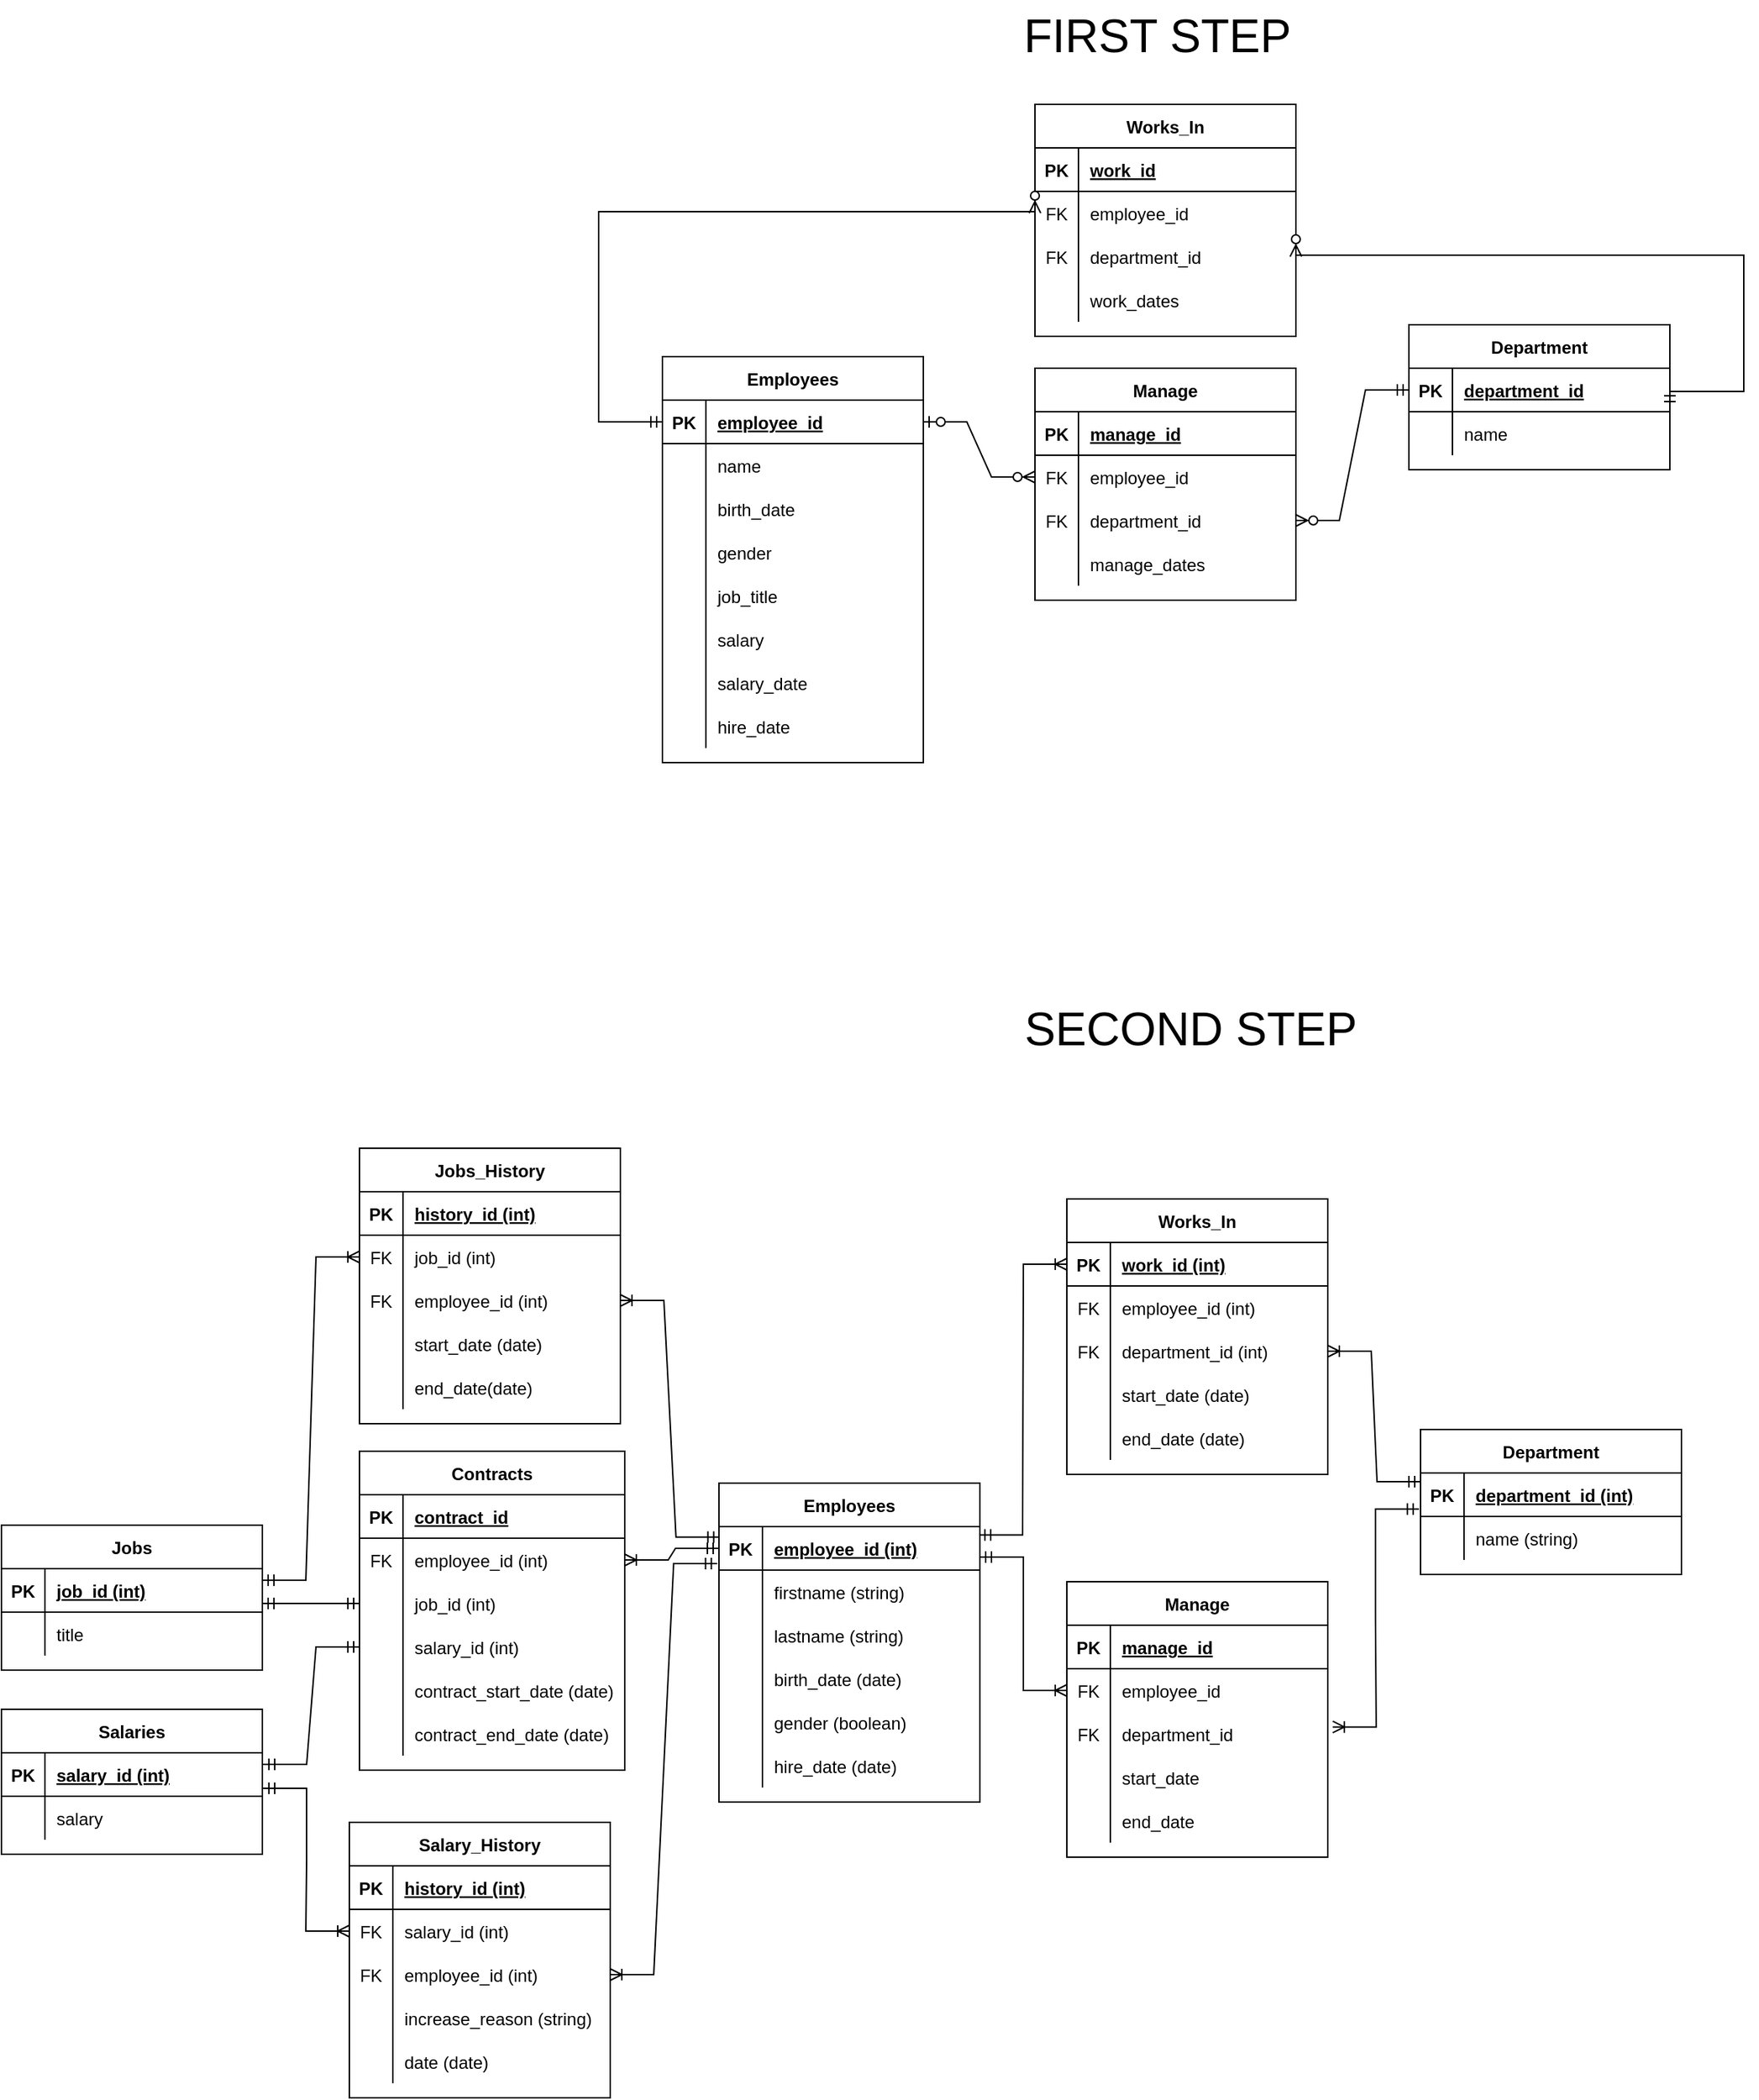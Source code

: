 <mxfile version="20.3.0" type="device"><diagram id="R2lEEEUBdFMjLlhIrx00" name="Page-1"><mxGraphModel dx="2930" dy="692" grid="0" gridSize="10" guides="1" tooltips="1" connect="1" arrows="1" fold="1" page="0" pageScale="1" pageWidth="850" pageHeight="1100" math="0" shadow="0" extFonts="Permanent Marker^https://fonts.googleapis.com/css?family=Permanent+Marker"><root><mxCell id="0"/><mxCell id="1" parent="0"/><mxCell id="Tl-QzcuxDfCvhI-cPgj3-1" value="Employees" style="shape=table;startSize=30;container=1;collapsible=1;childLayout=tableLayout;fixedRows=1;rowLines=0;fontStyle=1;align=center;resizeLast=1;" parent="1" vertex="1"><mxGeometry x="-785" y="264" width="180" height="280" as="geometry"/></mxCell><mxCell id="Tl-QzcuxDfCvhI-cPgj3-2" value="" style="shape=tableRow;horizontal=0;startSize=0;swimlaneHead=0;swimlaneBody=0;fillColor=none;collapsible=0;dropTarget=0;points=[[0,0.5],[1,0.5]];portConstraint=eastwest;top=0;left=0;right=0;bottom=1;" parent="Tl-QzcuxDfCvhI-cPgj3-1" vertex="1"><mxGeometry y="30" width="180" height="30" as="geometry"/></mxCell><mxCell id="Tl-QzcuxDfCvhI-cPgj3-3" value="PK" style="shape=partialRectangle;connectable=0;fillColor=none;top=0;left=0;bottom=0;right=0;fontStyle=1;overflow=hidden;" parent="Tl-QzcuxDfCvhI-cPgj3-2" vertex="1"><mxGeometry width="30" height="30" as="geometry"><mxRectangle width="30" height="30" as="alternateBounds"/></mxGeometry></mxCell><mxCell id="Tl-QzcuxDfCvhI-cPgj3-4" value="employee_id" style="shape=partialRectangle;connectable=0;fillColor=none;top=0;left=0;bottom=0;right=0;align=left;spacingLeft=6;fontStyle=5;overflow=hidden;" parent="Tl-QzcuxDfCvhI-cPgj3-2" vertex="1"><mxGeometry x="30" width="150" height="30" as="geometry"><mxRectangle width="150" height="30" as="alternateBounds"/></mxGeometry></mxCell><mxCell id="Tl-QzcuxDfCvhI-cPgj3-5" value="" style="shape=tableRow;horizontal=0;startSize=0;swimlaneHead=0;swimlaneBody=0;fillColor=none;collapsible=0;dropTarget=0;points=[[0,0.5],[1,0.5]];portConstraint=eastwest;top=0;left=0;right=0;bottom=0;" parent="Tl-QzcuxDfCvhI-cPgj3-1" vertex="1"><mxGeometry y="60" width="180" height="30" as="geometry"/></mxCell><mxCell id="Tl-QzcuxDfCvhI-cPgj3-6" value="" style="shape=partialRectangle;connectable=0;fillColor=none;top=0;left=0;bottom=0;right=0;editable=1;overflow=hidden;" parent="Tl-QzcuxDfCvhI-cPgj3-5" vertex="1"><mxGeometry width="30" height="30" as="geometry"><mxRectangle width="30" height="30" as="alternateBounds"/></mxGeometry></mxCell><mxCell id="Tl-QzcuxDfCvhI-cPgj3-7" value="name" style="shape=partialRectangle;connectable=0;fillColor=none;top=0;left=0;bottom=0;right=0;align=left;spacingLeft=6;overflow=hidden;" parent="Tl-QzcuxDfCvhI-cPgj3-5" vertex="1"><mxGeometry x="30" width="150" height="30" as="geometry"><mxRectangle width="150" height="30" as="alternateBounds"/></mxGeometry></mxCell><mxCell id="Tl-QzcuxDfCvhI-cPgj3-8" value="" style="shape=tableRow;horizontal=0;startSize=0;swimlaneHead=0;swimlaneBody=0;fillColor=none;collapsible=0;dropTarget=0;points=[[0,0.5],[1,0.5]];portConstraint=eastwest;top=0;left=0;right=0;bottom=0;" parent="Tl-QzcuxDfCvhI-cPgj3-1" vertex="1"><mxGeometry y="90" width="180" height="30" as="geometry"/></mxCell><mxCell id="Tl-QzcuxDfCvhI-cPgj3-9" value="" style="shape=partialRectangle;connectable=0;fillColor=none;top=0;left=0;bottom=0;right=0;editable=1;overflow=hidden;" parent="Tl-QzcuxDfCvhI-cPgj3-8" vertex="1"><mxGeometry width="30" height="30" as="geometry"><mxRectangle width="30" height="30" as="alternateBounds"/></mxGeometry></mxCell><mxCell id="Tl-QzcuxDfCvhI-cPgj3-10" value="birth_date" style="shape=partialRectangle;connectable=0;fillColor=none;top=0;left=0;bottom=0;right=0;align=left;spacingLeft=6;overflow=hidden;" parent="Tl-QzcuxDfCvhI-cPgj3-8" vertex="1"><mxGeometry x="30" width="150" height="30" as="geometry"><mxRectangle width="150" height="30" as="alternateBounds"/></mxGeometry></mxCell><mxCell id="Tl-QzcuxDfCvhI-cPgj3-11" value="" style="shape=tableRow;horizontal=0;startSize=0;swimlaneHead=0;swimlaneBody=0;fillColor=none;collapsible=0;dropTarget=0;points=[[0,0.5],[1,0.5]];portConstraint=eastwest;top=0;left=0;right=0;bottom=0;" parent="Tl-QzcuxDfCvhI-cPgj3-1" vertex="1"><mxGeometry y="120" width="180" height="30" as="geometry"/></mxCell><mxCell id="Tl-QzcuxDfCvhI-cPgj3-12" value="" style="shape=partialRectangle;connectable=0;fillColor=none;top=0;left=0;bottom=0;right=0;editable=1;overflow=hidden;" parent="Tl-QzcuxDfCvhI-cPgj3-11" vertex="1"><mxGeometry width="30" height="30" as="geometry"><mxRectangle width="30" height="30" as="alternateBounds"/></mxGeometry></mxCell><mxCell id="Tl-QzcuxDfCvhI-cPgj3-13" value="gender" style="shape=partialRectangle;connectable=0;fillColor=none;top=0;left=0;bottom=0;right=0;align=left;spacingLeft=6;overflow=hidden;" parent="Tl-QzcuxDfCvhI-cPgj3-11" vertex="1"><mxGeometry x="30" width="150" height="30" as="geometry"><mxRectangle width="150" height="30" as="alternateBounds"/></mxGeometry></mxCell><mxCell id="Tl-QzcuxDfCvhI-cPgj3-75" value="" style="shape=tableRow;horizontal=0;startSize=0;swimlaneHead=0;swimlaneBody=0;fillColor=none;collapsible=0;dropTarget=0;points=[[0,0.5],[1,0.5]];portConstraint=eastwest;top=0;left=0;right=0;bottom=0;" parent="Tl-QzcuxDfCvhI-cPgj3-1" vertex="1"><mxGeometry y="150" width="180" height="30" as="geometry"/></mxCell><mxCell id="Tl-QzcuxDfCvhI-cPgj3-76" value="" style="shape=partialRectangle;connectable=0;fillColor=none;top=0;left=0;bottom=0;right=0;editable=1;overflow=hidden;" parent="Tl-QzcuxDfCvhI-cPgj3-75" vertex="1"><mxGeometry width="30" height="30" as="geometry"><mxRectangle width="30" height="30" as="alternateBounds"/></mxGeometry></mxCell><mxCell id="Tl-QzcuxDfCvhI-cPgj3-77" value="job_title" style="shape=partialRectangle;connectable=0;fillColor=none;top=0;left=0;bottom=0;right=0;align=left;spacingLeft=6;overflow=hidden;" parent="Tl-QzcuxDfCvhI-cPgj3-75" vertex="1"><mxGeometry x="30" width="150" height="30" as="geometry"><mxRectangle width="150" height="30" as="alternateBounds"/></mxGeometry></mxCell><mxCell id="Tl-QzcuxDfCvhI-cPgj3-78" value="" style="shape=tableRow;horizontal=0;startSize=0;swimlaneHead=0;swimlaneBody=0;fillColor=none;collapsible=0;dropTarget=0;points=[[0,0.5],[1,0.5]];portConstraint=eastwest;top=0;left=0;right=0;bottom=0;" parent="Tl-QzcuxDfCvhI-cPgj3-1" vertex="1"><mxGeometry y="180" width="180" height="30" as="geometry"/></mxCell><mxCell id="Tl-QzcuxDfCvhI-cPgj3-79" value="" style="shape=partialRectangle;connectable=0;fillColor=none;top=0;left=0;bottom=0;right=0;editable=1;overflow=hidden;" parent="Tl-QzcuxDfCvhI-cPgj3-78" vertex="1"><mxGeometry width="30" height="30" as="geometry"><mxRectangle width="30" height="30" as="alternateBounds"/></mxGeometry></mxCell><mxCell id="Tl-QzcuxDfCvhI-cPgj3-80" value="salary" style="shape=partialRectangle;connectable=0;fillColor=none;top=0;left=0;bottom=0;right=0;align=left;spacingLeft=6;overflow=hidden;" parent="Tl-QzcuxDfCvhI-cPgj3-78" vertex="1"><mxGeometry x="30" width="150" height="30" as="geometry"><mxRectangle width="150" height="30" as="alternateBounds"/></mxGeometry></mxCell><mxCell id="Tl-QzcuxDfCvhI-cPgj3-81" value="" style="shape=tableRow;horizontal=0;startSize=0;swimlaneHead=0;swimlaneBody=0;fillColor=none;collapsible=0;dropTarget=0;points=[[0,0.5],[1,0.5]];portConstraint=eastwest;top=0;left=0;right=0;bottom=0;" parent="Tl-QzcuxDfCvhI-cPgj3-1" vertex="1"><mxGeometry y="210" width="180" height="30" as="geometry"/></mxCell><mxCell id="Tl-QzcuxDfCvhI-cPgj3-82" value="" style="shape=partialRectangle;connectable=0;fillColor=none;top=0;left=0;bottom=0;right=0;editable=1;overflow=hidden;" parent="Tl-QzcuxDfCvhI-cPgj3-81" vertex="1"><mxGeometry width="30" height="30" as="geometry"><mxRectangle width="30" height="30" as="alternateBounds"/></mxGeometry></mxCell><mxCell id="Tl-QzcuxDfCvhI-cPgj3-83" value="salary_date" style="shape=partialRectangle;connectable=0;fillColor=none;top=0;left=0;bottom=0;right=0;align=left;spacingLeft=6;overflow=hidden;" parent="Tl-QzcuxDfCvhI-cPgj3-81" vertex="1"><mxGeometry x="30" width="150" height="30" as="geometry"><mxRectangle width="150" height="30" as="alternateBounds"/></mxGeometry></mxCell><mxCell id="Tl-QzcuxDfCvhI-cPgj3-84" value="" style="shape=tableRow;horizontal=0;startSize=0;swimlaneHead=0;swimlaneBody=0;fillColor=none;collapsible=0;dropTarget=0;points=[[0,0.5],[1,0.5]];portConstraint=eastwest;top=0;left=0;right=0;bottom=0;" parent="Tl-QzcuxDfCvhI-cPgj3-1" vertex="1"><mxGeometry y="240" width="180" height="30" as="geometry"/></mxCell><mxCell id="Tl-QzcuxDfCvhI-cPgj3-85" value="" style="shape=partialRectangle;connectable=0;fillColor=none;top=0;left=0;bottom=0;right=0;editable=1;overflow=hidden;" parent="Tl-QzcuxDfCvhI-cPgj3-84" vertex="1"><mxGeometry width="30" height="30" as="geometry"><mxRectangle width="30" height="30" as="alternateBounds"/></mxGeometry></mxCell><mxCell id="Tl-QzcuxDfCvhI-cPgj3-86" value="hire_date" style="shape=partialRectangle;connectable=0;fillColor=none;top=0;left=0;bottom=0;right=0;align=left;spacingLeft=6;overflow=hidden;" parent="Tl-QzcuxDfCvhI-cPgj3-84" vertex="1"><mxGeometry x="30" width="150" height="30" as="geometry"><mxRectangle width="150" height="30" as="alternateBounds"/></mxGeometry></mxCell><mxCell id="Tl-QzcuxDfCvhI-cPgj3-14" value="Department" style="shape=table;startSize=30;container=1;collapsible=1;childLayout=tableLayout;fixedRows=1;rowLines=0;fontStyle=1;align=center;resizeLast=1;" parent="1" vertex="1"><mxGeometry x="-270" y="242" width="180" height="100" as="geometry"/></mxCell><mxCell id="Tl-QzcuxDfCvhI-cPgj3-15" value="" style="shape=tableRow;horizontal=0;startSize=0;swimlaneHead=0;swimlaneBody=0;fillColor=none;collapsible=0;dropTarget=0;points=[[0,0.5],[1,0.5]];portConstraint=eastwest;top=0;left=0;right=0;bottom=1;" parent="Tl-QzcuxDfCvhI-cPgj3-14" vertex="1"><mxGeometry y="30" width="180" height="30" as="geometry"/></mxCell><mxCell id="Tl-QzcuxDfCvhI-cPgj3-16" value="PK" style="shape=partialRectangle;connectable=0;fillColor=none;top=0;left=0;bottom=0;right=0;fontStyle=1;overflow=hidden;" parent="Tl-QzcuxDfCvhI-cPgj3-15" vertex="1"><mxGeometry width="30" height="30" as="geometry"><mxRectangle width="30" height="30" as="alternateBounds"/></mxGeometry></mxCell><mxCell id="Tl-QzcuxDfCvhI-cPgj3-17" value="department_id" style="shape=partialRectangle;connectable=0;fillColor=none;top=0;left=0;bottom=0;right=0;align=left;spacingLeft=6;fontStyle=5;overflow=hidden;" parent="Tl-QzcuxDfCvhI-cPgj3-15" vertex="1"><mxGeometry x="30" width="150" height="30" as="geometry"><mxRectangle width="150" height="30" as="alternateBounds"/></mxGeometry></mxCell><mxCell id="Tl-QzcuxDfCvhI-cPgj3-18" value="" style="shape=tableRow;horizontal=0;startSize=0;swimlaneHead=0;swimlaneBody=0;fillColor=none;collapsible=0;dropTarget=0;points=[[0,0.5],[1,0.5]];portConstraint=eastwest;top=0;left=0;right=0;bottom=0;" parent="Tl-QzcuxDfCvhI-cPgj3-14" vertex="1"><mxGeometry y="60" width="180" height="30" as="geometry"/></mxCell><mxCell id="Tl-QzcuxDfCvhI-cPgj3-19" value="" style="shape=partialRectangle;connectable=0;fillColor=none;top=0;left=0;bottom=0;right=0;editable=1;overflow=hidden;" parent="Tl-QzcuxDfCvhI-cPgj3-18" vertex="1"><mxGeometry width="30" height="30" as="geometry"><mxRectangle width="30" height="30" as="alternateBounds"/></mxGeometry></mxCell><mxCell id="Tl-QzcuxDfCvhI-cPgj3-20" value="name" style="shape=partialRectangle;connectable=0;fillColor=none;top=0;left=0;bottom=0;right=0;align=left;spacingLeft=6;overflow=hidden;" parent="Tl-QzcuxDfCvhI-cPgj3-18" vertex="1"><mxGeometry x="30" width="150" height="30" as="geometry"><mxRectangle width="150" height="30" as="alternateBounds"/></mxGeometry></mxCell><mxCell id="Tl-QzcuxDfCvhI-cPgj3-27" value="Works_In" style="shape=table;startSize=30;container=1;collapsible=1;childLayout=tableLayout;fixedRows=1;rowLines=0;fontStyle=1;align=center;resizeLast=1;" parent="1" vertex="1"><mxGeometry x="-528" y="90" width="180" height="160" as="geometry"/></mxCell><mxCell id="Tl-QzcuxDfCvhI-cPgj3-28" value="" style="shape=tableRow;horizontal=0;startSize=0;swimlaneHead=0;swimlaneBody=0;fillColor=none;collapsible=0;dropTarget=0;points=[[0,0.5],[1,0.5]];portConstraint=eastwest;top=0;left=0;right=0;bottom=1;" parent="Tl-QzcuxDfCvhI-cPgj3-27" vertex="1"><mxGeometry y="30" width="180" height="30" as="geometry"/></mxCell><mxCell id="Tl-QzcuxDfCvhI-cPgj3-29" value="PK" style="shape=partialRectangle;connectable=0;fillColor=none;top=0;left=0;bottom=0;right=0;fontStyle=1;overflow=hidden;" parent="Tl-QzcuxDfCvhI-cPgj3-28" vertex="1"><mxGeometry width="30" height="30" as="geometry"><mxRectangle width="30" height="30" as="alternateBounds"/></mxGeometry></mxCell><mxCell id="Tl-QzcuxDfCvhI-cPgj3-30" value="work_id" style="shape=partialRectangle;connectable=0;fillColor=none;top=0;left=0;bottom=0;right=0;align=left;spacingLeft=6;fontStyle=5;overflow=hidden;" parent="Tl-QzcuxDfCvhI-cPgj3-28" vertex="1"><mxGeometry x="30" width="150" height="30" as="geometry"><mxRectangle width="150" height="30" as="alternateBounds"/></mxGeometry></mxCell><mxCell id="Tl-QzcuxDfCvhI-cPgj3-53" value="" style="shape=tableRow;horizontal=0;startSize=0;swimlaneHead=0;swimlaneBody=0;fillColor=none;collapsible=0;dropTarget=0;points=[[0,0.5],[1,0.5]];portConstraint=eastwest;top=0;left=0;right=0;bottom=0;" parent="Tl-QzcuxDfCvhI-cPgj3-27" vertex="1"><mxGeometry y="60" width="180" height="30" as="geometry"/></mxCell><mxCell id="Tl-QzcuxDfCvhI-cPgj3-54" value="FK" style="shape=partialRectangle;connectable=0;fillColor=none;top=0;left=0;bottom=0;right=0;fontStyle=0;overflow=hidden;" parent="Tl-QzcuxDfCvhI-cPgj3-53" vertex="1"><mxGeometry width="30" height="30" as="geometry"><mxRectangle width="30" height="30" as="alternateBounds"/></mxGeometry></mxCell><mxCell id="Tl-QzcuxDfCvhI-cPgj3-55" value="employee_id" style="shape=partialRectangle;connectable=0;fillColor=none;top=0;left=0;bottom=0;right=0;align=left;spacingLeft=6;fontStyle=0;overflow=hidden;" parent="Tl-QzcuxDfCvhI-cPgj3-53" vertex="1"><mxGeometry x="30" width="150" height="30" as="geometry"><mxRectangle width="150" height="30" as="alternateBounds"/></mxGeometry></mxCell><mxCell id="Tl-QzcuxDfCvhI-cPgj3-56" value="" style="shape=tableRow;horizontal=0;startSize=0;swimlaneHead=0;swimlaneBody=0;fillColor=none;collapsible=0;dropTarget=0;points=[[0,0.5],[1,0.5]];portConstraint=eastwest;top=0;left=0;right=0;bottom=0;" parent="Tl-QzcuxDfCvhI-cPgj3-27" vertex="1"><mxGeometry y="90" width="180" height="30" as="geometry"/></mxCell><mxCell id="Tl-QzcuxDfCvhI-cPgj3-57" value="FK" style="shape=partialRectangle;connectable=0;fillColor=none;top=0;left=0;bottom=0;right=0;fontStyle=0;overflow=hidden;" parent="Tl-QzcuxDfCvhI-cPgj3-56" vertex="1"><mxGeometry width="30" height="30" as="geometry"><mxRectangle width="30" height="30" as="alternateBounds"/></mxGeometry></mxCell><mxCell id="Tl-QzcuxDfCvhI-cPgj3-58" value="department_id" style="shape=partialRectangle;connectable=0;fillColor=none;top=0;left=0;bottom=0;right=0;align=left;spacingLeft=6;fontStyle=0;overflow=hidden;" parent="Tl-QzcuxDfCvhI-cPgj3-56" vertex="1"><mxGeometry x="30" width="150" height="30" as="geometry"><mxRectangle width="150" height="30" as="alternateBounds"/></mxGeometry></mxCell><mxCell id="Tl-QzcuxDfCvhI-cPgj3-31" value="" style="shape=tableRow;horizontal=0;startSize=0;swimlaneHead=0;swimlaneBody=0;fillColor=none;collapsible=0;dropTarget=0;points=[[0,0.5],[1,0.5]];portConstraint=eastwest;top=0;left=0;right=0;bottom=0;" parent="Tl-QzcuxDfCvhI-cPgj3-27" vertex="1"><mxGeometry y="120" width="180" height="30" as="geometry"/></mxCell><mxCell id="Tl-QzcuxDfCvhI-cPgj3-32" value="" style="shape=partialRectangle;connectable=0;fillColor=none;top=0;left=0;bottom=0;right=0;editable=1;overflow=hidden;" parent="Tl-QzcuxDfCvhI-cPgj3-31" vertex="1"><mxGeometry width="30" height="30" as="geometry"><mxRectangle width="30" height="30" as="alternateBounds"/></mxGeometry></mxCell><mxCell id="Tl-QzcuxDfCvhI-cPgj3-33" value="work_dates" style="shape=partialRectangle;connectable=0;fillColor=none;top=0;left=0;bottom=0;right=0;align=left;spacingLeft=6;overflow=hidden;" parent="Tl-QzcuxDfCvhI-cPgj3-31" vertex="1"><mxGeometry x="30" width="150" height="30" as="geometry"><mxRectangle width="150" height="30" as="alternateBounds"/></mxGeometry></mxCell><mxCell id="Tl-QzcuxDfCvhI-cPgj3-59" value="Manage" style="shape=table;startSize=30;container=1;collapsible=1;childLayout=tableLayout;fixedRows=1;rowLines=0;fontStyle=1;align=center;resizeLast=1;" parent="1" vertex="1"><mxGeometry x="-528" y="272" width="180" height="160" as="geometry"/></mxCell><mxCell id="Tl-QzcuxDfCvhI-cPgj3-60" value="" style="shape=tableRow;horizontal=0;startSize=0;swimlaneHead=0;swimlaneBody=0;fillColor=none;collapsible=0;dropTarget=0;points=[[0,0.5],[1,0.5]];portConstraint=eastwest;top=0;left=0;right=0;bottom=1;" parent="Tl-QzcuxDfCvhI-cPgj3-59" vertex="1"><mxGeometry y="30" width="180" height="30" as="geometry"/></mxCell><mxCell id="Tl-QzcuxDfCvhI-cPgj3-61" value="PK" style="shape=partialRectangle;connectable=0;fillColor=none;top=0;left=0;bottom=0;right=0;fontStyle=1;overflow=hidden;" parent="Tl-QzcuxDfCvhI-cPgj3-60" vertex="1"><mxGeometry width="30" height="30" as="geometry"><mxRectangle width="30" height="30" as="alternateBounds"/></mxGeometry></mxCell><mxCell id="Tl-QzcuxDfCvhI-cPgj3-62" value="manage_id" style="shape=partialRectangle;connectable=0;fillColor=none;top=0;left=0;bottom=0;right=0;align=left;spacingLeft=6;fontStyle=5;overflow=hidden;" parent="Tl-QzcuxDfCvhI-cPgj3-60" vertex="1"><mxGeometry x="30" width="150" height="30" as="geometry"><mxRectangle width="150" height="30" as="alternateBounds"/></mxGeometry></mxCell><mxCell id="Tl-QzcuxDfCvhI-cPgj3-63" value="" style="shape=tableRow;horizontal=0;startSize=0;swimlaneHead=0;swimlaneBody=0;fillColor=none;collapsible=0;dropTarget=0;points=[[0,0.5],[1,0.5]];portConstraint=eastwest;top=0;left=0;right=0;bottom=0;" parent="Tl-QzcuxDfCvhI-cPgj3-59" vertex="1"><mxGeometry y="60" width="180" height="30" as="geometry"/></mxCell><mxCell id="Tl-QzcuxDfCvhI-cPgj3-64" value="FK" style="shape=partialRectangle;connectable=0;fillColor=none;top=0;left=0;bottom=0;right=0;fontStyle=0;overflow=hidden;" parent="Tl-QzcuxDfCvhI-cPgj3-63" vertex="1"><mxGeometry width="30" height="30" as="geometry"><mxRectangle width="30" height="30" as="alternateBounds"/></mxGeometry></mxCell><mxCell id="Tl-QzcuxDfCvhI-cPgj3-65" value="employee_id" style="shape=partialRectangle;connectable=0;fillColor=none;top=0;left=0;bottom=0;right=0;align=left;spacingLeft=6;fontStyle=0;overflow=hidden;" parent="Tl-QzcuxDfCvhI-cPgj3-63" vertex="1"><mxGeometry x="30" width="150" height="30" as="geometry"><mxRectangle width="150" height="30" as="alternateBounds"/></mxGeometry></mxCell><mxCell id="Tl-QzcuxDfCvhI-cPgj3-66" value="" style="shape=tableRow;horizontal=0;startSize=0;swimlaneHead=0;swimlaneBody=0;fillColor=none;collapsible=0;dropTarget=0;points=[[0,0.5],[1,0.5]];portConstraint=eastwest;top=0;left=0;right=0;bottom=0;" parent="Tl-QzcuxDfCvhI-cPgj3-59" vertex="1"><mxGeometry y="90" width="180" height="30" as="geometry"/></mxCell><mxCell id="Tl-QzcuxDfCvhI-cPgj3-67" value="FK" style="shape=partialRectangle;connectable=0;fillColor=none;top=0;left=0;bottom=0;right=0;fontStyle=0;overflow=hidden;" parent="Tl-QzcuxDfCvhI-cPgj3-66" vertex="1"><mxGeometry width="30" height="30" as="geometry"><mxRectangle width="30" height="30" as="alternateBounds"/></mxGeometry></mxCell><mxCell id="Tl-QzcuxDfCvhI-cPgj3-68" value="department_id" style="shape=partialRectangle;connectable=0;fillColor=none;top=0;left=0;bottom=0;right=0;align=left;spacingLeft=6;fontStyle=0;overflow=hidden;" parent="Tl-QzcuxDfCvhI-cPgj3-66" vertex="1"><mxGeometry x="30" width="150" height="30" as="geometry"><mxRectangle width="150" height="30" as="alternateBounds"/></mxGeometry></mxCell><mxCell id="Tl-QzcuxDfCvhI-cPgj3-69" value="" style="shape=tableRow;horizontal=0;startSize=0;swimlaneHead=0;swimlaneBody=0;fillColor=none;collapsible=0;dropTarget=0;points=[[0,0.5],[1,0.5]];portConstraint=eastwest;top=0;left=0;right=0;bottom=0;" parent="Tl-QzcuxDfCvhI-cPgj3-59" vertex="1"><mxGeometry y="120" width="180" height="30" as="geometry"/></mxCell><mxCell id="Tl-QzcuxDfCvhI-cPgj3-70" value="" style="shape=partialRectangle;connectable=0;fillColor=none;top=0;left=0;bottom=0;right=0;editable=1;overflow=hidden;" parent="Tl-QzcuxDfCvhI-cPgj3-69" vertex="1"><mxGeometry width="30" height="30" as="geometry"><mxRectangle width="30" height="30" as="alternateBounds"/></mxGeometry></mxCell><mxCell id="Tl-QzcuxDfCvhI-cPgj3-71" value="manage_dates" style="shape=partialRectangle;connectable=0;fillColor=none;top=0;left=0;bottom=0;right=0;align=left;spacingLeft=6;overflow=hidden;" parent="Tl-QzcuxDfCvhI-cPgj3-69" vertex="1"><mxGeometry x="30" width="150" height="30" as="geometry"><mxRectangle width="150" height="30" as="alternateBounds"/></mxGeometry></mxCell><mxCell id="Tl-QzcuxDfCvhI-cPgj3-88" value="" style="edgeStyle=entityRelationEdgeStyle;fontSize=12;html=1;endArrow=ERzeroToMany;startArrow=ERmandOne;rounded=0;exitX=0;exitY=0.5;exitDx=0;exitDy=0;entryX=1;entryY=0.5;entryDx=0;entryDy=0;" parent="1" source="Tl-QzcuxDfCvhI-cPgj3-15" target="Tl-QzcuxDfCvhI-cPgj3-66" edge="1"><mxGeometry width="100" height="100" relative="1" as="geometry"><mxPoint x="-242" y="561" as="sourcePoint"/><mxPoint x="-142" y="461" as="targetPoint"/></mxGeometry></mxCell><mxCell id="Tl-QzcuxDfCvhI-cPgj3-90" value="" style="edgeStyle=entityRelationEdgeStyle;fontSize=12;html=1;endArrow=ERzeroToMany;startArrow=ERzeroToOne;rounded=0;exitX=1;exitY=0.5;exitDx=0;exitDy=0;entryX=0;entryY=0.5;entryDx=0;entryDy=0;" parent="1" source="Tl-QzcuxDfCvhI-cPgj3-2" target="Tl-QzcuxDfCvhI-cPgj3-63" edge="1"><mxGeometry width="100" height="100" relative="1" as="geometry"><mxPoint x="-689" y="426" as="sourcePoint"/><mxPoint x="-589" y="326" as="targetPoint"/></mxGeometry></mxCell><mxCell id="Tl-QzcuxDfCvhI-cPgj3-93" value="" style="edgeStyle=orthogonalEdgeStyle;fontSize=12;html=1;endArrow=ERzeroToMany;startArrow=ERmandOne;rounded=0;elbow=vertical;entryX=0;entryY=0.5;entryDx=0;entryDy=0;exitX=0;exitY=0.5;exitDx=0;exitDy=0;" parent="1" source="Tl-QzcuxDfCvhI-cPgj3-2" target="Tl-QzcuxDfCvhI-cPgj3-53" edge="1"><mxGeometry width="100" height="100" relative="1" as="geometry"><mxPoint x="-1000" y="346" as="sourcePoint"/><mxPoint x="-900" y="246" as="targetPoint"/><Array as="points"><mxPoint x="-829" y="309"/><mxPoint x="-829" y="164"/><mxPoint x="-528" y="164"/></Array></mxGeometry></mxCell><mxCell id="Tl-QzcuxDfCvhI-cPgj3-94" value="" style="edgeStyle=orthogonalEdgeStyle;fontSize=12;html=1;endArrow=ERzeroToMany;startArrow=ERmandOne;rounded=0;elbow=vertical;exitX=1;exitY=0.5;exitDx=0;exitDy=0;entryX=1;entryY=0.5;entryDx=0;entryDy=0;" parent="1" source="Tl-QzcuxDfCvhI-cPgj3-15" target="Tl-QzcuxDfCvhI-cPgj3-56" edge="1"><mxGeometry width="100" height="100" relative="1" as="geometry"><mxPoint x="-503" y="210" as="sourcePoint"/><mxPoint x="-345" y="80" as="targetPoint"/><Array as="points"><mxPoint x="-39" y="288"/><mxPoint x="-39" y="194"/><mxPoint x="-348" y="194"/></Array></mxGeometry></mxCell><mxCell id="Tl-QzcuxDfCvhI-cPgj3-120" value="Employees" style="shape=table;startSize=30;container=1;collapsible=1;childLayout=tableLayout;fixedRows=1;rowLines=0;fontStyle=1;align=center;resizeLast=1;" parent="1" vertex="1"><mxGeometry x="-746" y="1041" width="180" height="220" as="geometry"/></mxCell><mxCell id="Tl-QzcuxDfCvhI-cPgj3-121" value="" style="shape=tableRow;horizontal=0;startSize=0;swimlaneHead=0;swimlaneBody=0;fillColor=none;collapsible=0;dropTarget=0;points=[[0,0.5],[1,0.5]];portConstraint=eastwest;top=0;left=0;right=0;bottom=1;" parent="Tl-QzcuxDfCvhI-cPgj3-120" vertex="1"><mxGeometry y="30" width="180" height="30" as="geometry"/></mxCell><mxCell id="Tl-QzcuxDfCvhI-cPgj3-122" value="PK" style="shape=partialRectangle;connectable=0;fillColor=none;top=0;left=0;bottom=0;right=0;fontStyle=1;overflow=hidden;" parent="Tl-QzcuxDfCvhI-cPgj3-121" vertex="1"><mxGeometry width="30" height="30" as="geometry"><mxRectangle width="30" height="30" as="alternateBounds"/></mxGeometry></mxCell><mxCell id="Tl-QzcuxDfCvhI-cPgj3-123" value="employee_id (int)" style="shape=partialRectangle;connectable=0;fillColor=none;top=0;left=0;bottom=0;right=0;align=left;spacingLeft=6;fontStyle=5;overflow=hidden;" parent="Tl-QzcuxDfCvhI-cPgj3-121" vertex="1"><mxGeometry x="30" width="150" height="30" as="geometry"><mxRectangle width="150" height="30" as="alternateBounds"/></mxGeometry></mxCell><mxCell id="Tl-QzcuxDfCvhI-cPgj3-124" value="" style="shape=tableRow;horizontal=0;startSize=0;swimlaneHead=0;swimlaneBody=0;fillColor=none;collapsible=0;dropTarget=0;points=[[0,0.5],[1,0.5]];portConstraint=eastwest;top=0;left=0;right=0;bottom=0;" parent="Tl-QzcuxDfCvhI-cPgj3-120" vertex="1"><mxGeometry y="60" width="180" height="30" as="geometry"/></mxCell><mxCell id="Tl-QzcuxDfCvhI-cPgj3-125" value="" style="shape=partialRectangle;connectable=0;fillColor=none;top=0;left=0;bottom=0;right=0;editable=1;overflow=hidden;" parent="Tl-QzcuxDfCvhI-cPgj3-124" vertex="1"><mxGeometry width="30" height="30" as="geometry"><mxRectangle width="30" height="30" as="alternateBounds"/></mxGeometry></mxCell><mxCell id="Tl-QzcuxDfCvhI-cPgj3-126" value="firstname (string)" style="shape=partialRectangle;connectable=0;fillColor=none;top=0;left=0;bottom=0;right=0;align=left;spacingLeft=6;overflow=hidden;" parent="Tl-QzcuxDfCvhI-cPgj3-124" vertex="1"><mxGeometry x="30" width="150" height="30" as="geometry"><mxRectangle width="150" height="30" as="alternateBounds"/></mxGeometry></mxCell><mxCell id="WV1o_yC5f_jtzCoqnBSV-42" value="" style="shape=tableRow;horizontal=0;startSize=0;swimlaneHead=0;swimlaneBody=0;fillColor=none;collapsible=0;dropTarget=0;points=[[0,0.5],[1,0.5]];portConstraint=eastwest;top=0;left=0;right=0;bottom=0;" vertex="1" parent="Tl-QzcuxDfCvhI-cPgj3-120"><mxGeometry y="90" width="180" height="30" as="geometry"/></mxCell><mxCell id="WV1o_yC5f_jtzCoqnBSV-43" value="" style="shape=partialRectangle;connectable=0;fillColor=none;top=0;left=0;bottom=0;right=0;editable=1;overflow=hidden;" vertex="1" parent="WV1o_yC5f_jtzCoqnBSV-42"><mxGeometry width="30" height="30" as="geometry"><mxRectangle width="30" height="30" as="alternateBounds"/></mxGeometry></mxCell><mxCell id="WV1o_yC5f_jtzCoqnBSV-44" value="lastname (string)" style="shape=partialRectangle;connectable=0;fillColor=none;top=0;left=0;bottom=0;right=0;align=left;spacingLeft=6;overflow=hidden;" vertex="1" parent="WV1o_yC5f_jtzCoqnBSV-42"><mxGeometry x="30" width="150" height="30" as="geometry"><mxRectangle width="150" height="30" as="alternateBounds"/></mxGeometry></mxCell><mxCell id="Tl-QzcuxDfCvhI-cPgj3-127" value="" style="shape=tableRow;horizontal=0;startSize=0;swimlaneHead=0;swimlaneBody=0;fillColor=none;collapsible=0;dropTarget=0;points=[[0,0.5],[1,0.5]];portConstraint=eastwest;top=0;left=0;right=0;bottom=0;" parent="Tl-QzcuxDfCvhI-cPgj3-120" vertex="1"><mxGeometry y="120" width="180" height="30" as="geometry"/></mxCell><mxCell id="Tl-QzcuxDfCvhI-cPgj3-128" value="" style="shape=partialRectangle;connectable=0;fillColor=none;top=0;left=0;bottom=0;right=0;editable=1;overflow=hidden;" parent="Tl-QzcuxDfCvhI-cPgj3-127" vertex="1"><mxGeometry width="30" height="30" as="geometry"><mxRectangle width="30" height="30" as="alternateBounds"/></mxGeometry></mxCell><mxCell id="Tl-QzcuxDfCvhI-cPgj3-129" value="birth_date (date)" style="shape=partialRectangle;connectable=0;fillColor=none;top=0;left=0;bottom=0;right=0;align=left;spacingLeft=6;overflow=hidden;" parent="Tl-QzcuxDfCvhI-cPgj3-127" vertex="1"><mxGeometry x="30" width="150" height="30" as="geometry"><mxRectangle width="150" height="30" as="alternateBounds"/></mxGeometry></mxCell><mxCell id="Tl-QzcuxDfCvhI-cPgj3-130" value="" style="shape=tableRow;horizontal=0;startSize=0;swimlaneHead=0;swimlaneBody=0;fillColor=none;collapsible=0;dropTarget=0;points=[[0,0.5],[1,0.5]];portConstraint=eastwest;top=0;left=0;right=0;bottom=0;" parent="Tl-QzcuxDfCvhI-cPgj3-120" vertex="1"><mxGeometry y="150" width="180" height="30" as="geometry"/></mxCell><mxCell id="Tl-QzcuxDfCvhI-cPgj3-131" value="" style="shape=partialRectangle;connectable=0;fillColor=none;top=0;left=0;bottom=0;right=0;editable=1;overflow=hidden;" parent="Tl-QzcuxDfCvhI-cPgj3-130" vertex="1"><mxGeometry width="30" height="30" as="geometry"><mxRectangle width="30" height="30" as="alternateBounds"/></mxGeometry></mxCell><mxCell id="Tl-QzcuxDfCvhI-cPgj3-132" value="gender (boolean)" style="shape=partialRectangle;connectable=0;fillColor=none;top=0;left=0;bottom=0;right=0;align=left;spacingLeft=6;overflow=hidden;" parent="Tl-QzcuxDfCvhI-cPgj3-130" vertex="1"><mxGeometry x="30" width="150" height="30" as="geometry"><mxRectangle width="150" height="30" as="alternateBounds"/></mxGeometry></mxCell><mxCell id="Tl-QzcuxDfCvhI-cPgj3-142" value="" style="shape=tableRow;horizontal=0;startSize=0;swimlaneHead=0;swimlaneBody=0;fillColor=none;collapsible=0;dropTarget=0;points=[[0,0.5],[1,0.5]];portConstraint=eastwest;top=0;left=0;right=0;bottom=0;" parent="Tl-QzcuxDfCvhI-cPgj3-120" vertex="1"><mxGeometry y="180" width="180" height="30" as="geometry"/></mxCell><mxCell id="Tl-QzcuxDfCvhI-cPgj3-143" value="" style="shape=partialRectangle;connectable=0;fillColor=none;top=0;left=0;bottom=0;right=0;editable=1;overflow=hidden;" parent="Tl-QzcuxDfCvhI-cPgj3-142" vertex="1"><mxGeometry width="30" height="30" as="geometry"><mxRectangle width="30" height="30" as="alternateBounds"/></mxGeometry></mxCell><mxCell id="Tl-QzcuxDfCvhI-cPgj3-144" value="hire_date (date)" style="shape=partialRectangle;connectable=0;fillColor=none;top=0;left=0;bottom=0;right=0;align=left;spacingLeft=6;overflow=hidden;" parent="Tl-QzcuxDfCvhI-cPgj3-142" vertex="1"><mxGeometry x="30" width="150" height="30" as="geometry"><mxRectangle width="150" height="30" as="alternateBounds"/></mxGeometry></mxCell><mxCell id="Tl-QzcuxDfCvhI-cPgj3-145" value="Department" style="shape=table;startSize=30;container=1;collapsible=1;childLayout=tableLayout;fixedRows=1;rowLines=0;fontStyle=1;align=center;resizeLast=1;" parent="1" vertex="1"><mxGeometry x="-262" y="1004" width="180" height="100" as="geometry"/></mxCell><mxCell id="Tl-QzcuxDfCvhI-cPgj3-146" value="" style="shape=tableRow;horizontal=0;startSize=0;swimlaneHead=0;swimlaneBody=0;fillColor=none;collapsible=0;dropTarget=0;points=[[0,0.5],[1,0.5]];portConstraint=eastwest;top=0;left=0;right=0;bottom=1;" parent="Tl-QzcuxDfCvhI-cPgj3-145" vertex="1"><mxGeometry y="30" width="180" height="30" as="geometry"/></mxCell><mxCell id="Tl-QzcuxDfCvhI-cPgj3-147" value="PK" style="shape=partialRectangle;connectable=0;fillColor=none;top=0;left=0;bottom=0;right=0;fontStyle=1;overflow=hidden;" parent="Tl-QzcuxDfCvhI-cPgj3-146" vertex="1"><mxGeometry width="30" height="30" as="geometry"><mxRectangle width="30" height="30" as="alternateBounds"/></mxGeometry></mxCell><mxCell id="Tl-QzcuxDfCvhI-cPgj3-148" value="department_id (int)" style="shape=partialRectangle;connectable=0;fillColor=none;top=0;left=0;bottom=0;right=0;align=left;spacingLeft=6;fontStyle=5;overflow=hidden;" parent="Tl-QzcuxDfCvhI-cPgj3-146" vertex="1"><mxGeometry x="30" width="150" height="30" as="geometry"><mxRectangle width="150" height="30" as="alternateBounds"/></mxGeometry></mxCell><mxCell id="Tl-QzcuxDfCvhI-cPgj3-149" value="" style="shape=tableRow;horizontal=0;startSize=0;swimlaneHead=0;swimlaneBody=0;fillColor=none;collapsible=0;dropTarget=0;points=[[0,0.5],[1,0.5]];portConstraint=eastwest;top=0;left=0;right=0;bottom=0;" parent="Tl-QzcuxDfCvhI-cPgj3-145" vertex="1"><mxGeometry y="60" width="180" height="30" as="geometry"/></mxCell><mxCell id="Tl-QzcuxDfCvhI-cPgj3-150" value="" style="shape=partialRectangle;connectable=0;fillColor=none;top=0;left=0;bottom=0;right=0;editable=1;overflow=hidden;" parent="Tl-QzcuxDfCvhI-cPgj3-149" vertex="1"><mxGeometry width="30" height="30" as="geometry"><mxRectangle width="30" height="30" as="alternateBounds"/></mxGeometry></mxCell><mxCell id="Tl-QzcuxDfCvhI-cPgj3-151" value="name (string)" style="shape=partialRectangle;connectable=0;fillColor=none;top=0;left=0;bottom=0;right=0;align=left;spacingLeft=6;overflow=hidden;" parent="Tl-QzcuxDfCvhI-cPgj3-149" vertex="1"><mxGeometry x="30" width="150" height="30" as="geometry"><mxRectangle width="150" height="30" as="alternateBounds"/></mxGeometry></mxCell><mxCell id="Tl-QzcuxDfCvhI-cPgj3-152" value="Works_In" style="shape=table;startSize=30;container=1;collapsible=1;childLayout=tableLayout;fixedRows=1;rowLines=0;fontStyle=1;align=center;resizeLast=1;" parent="1" vertex="1"><mxGeometry x="-506.0" y="845" width="180" height="190" as="geometry"/></mxCell><mxCell id="Tl-QzcuxDfCvhI-cPgj3-153" value="" style="shape=tableRow;horizontal=0;startSize=0;swimlaneHead=0;swimlaneBody=0;fillColor=none;collapsible=0;dropTarget=0;points=[[0,0.5],[1,0.5]];portConstraint=eastwest;top=0;left=0;right=0;bottom=1;" parent="Tl-QzcuxDfCvhI-cPgj3-152" vertex="1"><mxGeometry y="30" width="180" height="30" as="geometry"/></mxCell><mxCell id="Tl-QzcuxDfCvhI-cPgj3-154" value="PK" style="shape=partialRectangle;connectable=0;fillColor=none;top=0;left=0;bottom=0;right=0;fontStyle=1;overflow=hidden;" parent="Tl-QzcuxDfCvhI-cPgj3-153" vertex="1"><mxGeometry width="30" height="30" as="geometry"><mxRectangle width="30" height="30" as="alternateBounds"/></mxGeometry></mxCell><mxCell id="Tl-QzcuxDfCvhI-cPgj3-155" value="work_id (int)" style="shape=partialRectangle;connectable=0;fillColor=none;top=0;left=0;bottom=0;right=0;align=left;spacingLeft=6;fontStyle=5;overflow=hidden;" parent="Tl-QzcuxDfCvhI-cPgj3-153" vertex="1"><mxGeometry x="30" width="150" height="30" as="geometry"><mxRectangle width="150" height="30" as="alternateBounds"/></mxGeometry></mxCell><mxCell id="Tl-QzcuxDfCvhI-cPgj3-156" value="" style="shape=tableRow;horizontal=0;startSize=0;swimlaneHead=0;swimlaneBody=0;fillColor=none;collapsible=0;dropTarget=0;points=[[0,0.5],[1,0.5]];portConstraint=eastwest;top=0;left=0;right=0;bottom=0;" parent="Tl-QzcuxDfCvhI-cPgj3-152" vertex="1"><mxGeometry y="60" width="180" height="30" as="geometry"/></mxCell><mxCell id="Tl-QzcuxDfCvhI-cPgj3-157" value="FK" style="shape=partialRectangle;connectable=0;fillColor=none;top=0;left=0;bottom=0;right=0;fontStyle=0;overflow=hidden;" parent="Tl-QzcuxDfCvhI-cPgj3-156" vertex="1"><mxGeometry width="30" height="30" as="geometry"><mxRectangle width="30" height="30" as="alternateBounds"/></mxGeometry></mxCell><mxCell id="Tl-QzcuxDfCvhI-cPgj3-158" value="employee_id (int)" style="shape=partialRectangle;connectable=0;fillColor=none;top=0;left=0;bottom=0;right=0;align=left;spacingLeft=6;fontStyle=0;overflow=hidden;" parent="Tl-QzcuxDfCvhI-cPgj3-156" vertex="1"><mxGeometry x="30" width="150" height="30" as="geometry"><mxRectangle width="150" height="30" as="alternateBounds"/></mxGeometry></mxCell><mxCell id="Tl-QzcuxDfCvhI-cPgj3-159" value="" style="shape=tableRow;horizontal=0;startSize=0;swimlaneHead=0;swimlaneBody=0;fillColor=none;collapsible=0;dropTarget=0;points=[[0,0.5],[1,0.5]];portConstraint=eastwest;top=0;left=0;right=0;bottom=0;" parent="Tl-QzcuxDfCvhI-cPgj3-152" vertex="1"><mxGeometry y="90" width="180" height="30" as="geometry"/></mxCell><mxCell id="Tl-QzcuxDfCvhI-cPgj3-160" value="FK" style="shape=partialRectangle;connectable=0;fillColor=none;top=0;left=0;bottom=0;right=0;fontStyle=0;overflow=hidden;" parent="Tl-QzcuxDfCvhI-cPgj3-159" vertex="1"><mxGeometry width="30" height="30" as="geometry"><mxRectangle width="30" height="30" as="alternateBounds"/></mxGeometry></mxCell><mxCell id="Tl-QzcuxDfCvhI-cPgj3-161" value="department_id (int)" style="shape=partialRectangle;connectable=0;fillColor=none;top=0;left=0;bottom=0;right=0;align=left;spacingLeft=6;fontStyle=0;overflow=hidden;" parent="Tl-QzcuxDfCvhI-cPgj3-159" vertex="1"><mxGeometry x="30" width="150" height="30" as="geometry"><mxRectangle width="150" height="30" as="alternateBounds"/></mxGeometry></mxCell><mxCell id="Tl-QzcuxDfCvhI-cPgj3-162" value="" style="shape=tableRow;horizontal=0;startSize=0;swimlaneHead=0;swimlaneBody=0;fillColor=none;collapsible=0;dropTarget=0;points=[[0,0.5],[1,0.5]];portConstraint=eastwest;top=0;left=0;right=0;bottom=0;" parent="Tl-QzcuxDfCvhI-cPgj3-152" vertex="1"><mxGeometry y="120" width="180" height="30" as="geometry"/></mxCell><mxCell id="Tl-QzcuxDfCvhI-cPgj3-163" value="" style="shape=partialRectangle;connectable=0;fillColor=none;top=0;left=0;bottom=0;right=0;editable=1;overflow=hidden;" parent="Tl-QzcuxDfCvhI-cPgj3-162" vertex="1"><mxGeometry width="30" height="30" as="geometry"><mxRectangle width="30" height="30" as="alternateBounds"/></mxGeometry></mxCell><mxCell id="Tl-QzcuxDfCvhI-cPgj3-164" value="start_date (date)" style="shape=partialRectangle;connectable=0;fillColor=none;top=0;left=0;bottom=0;right=0;align=left;spacingLeft=6;overflow=hidden;" parent="Tl-QzcuxDfCvhI-cPgj3-162" vertex="1"><mxGeometry x="30" width="150" height="30" as="geometry"><mxRectangle width="150" height="30" as="alternateBounds"/></mxGeometry></mxCell><mxCell id="WV1o_yC5f_jtzCoqnBSV-45" value="" style="shape=tableRow;horizontal=0;startSize=0;swimlaneHead=0;swimlaneBody=0;fillColor=none;collapsible=0;dropTarget=0;points=[[0,0.5],[1,0.5]];portConstraint=eastwest;top=0;left=0;right=0;bottom=0;" vertex="1" parent="Tl-QzcuxDfCvhI-cPgj3-152"><mxGeometry y="150" width="180" height="30" as="geometry"/></mxCell><mxCell id="WV1o_yC5f_jtzCoqnBSV-46" value="" style="shape=partialRectangle;connectable=0;fillColor=none;top=0;left=0;bottom=0;right=0;editable=1;overflow=hidden;" vertex="1" parent="WV1o_yC5f_jtzCoqnBSV-45"><mxGeometry width="30" height="30" as="geometry"><mxRectangle width="30" height="30" as="alternateBounds"/></mxGeometry></mxCell><mxCell id="WV1o_yC5f_jtzCoqnBSV-47" value="end_date (date)" style="shape=partialRectangle;connectable=0;fillColor=none;top=0;left=0;bottom=0;right=0;align=left;spacingLeft=6;overflow=hidden;" vertex="1" parent="WV1o_yC5f_jtzCoqnBSV-45"><mxGeometry x="30" width="150" height="30" as="geometry"><mxRectangle width="150" height="30" as="alternateBounds"/></mxGeometry></mxCell><mxCell id="Tl-QzcuxDfCvhI-cPgj3-165" value="Manage" style="shape=table;startSize=30;container=1;collapsible=1;childLayout=tableLayout;fixedRows=1;rowLines=0;fontStyle=1;align=center;resizeLast=1;" parent="1" vertex="1"><mxGeometry x="-506.0" y="1109" width="180" height="190" as="geometry"/></mxCell><mxCell id="Tl-QzcuxDfCvhI-cPgj3-166" value="" style="shape=tableRow;horizontal=0;startSize=0;swimlaneHead=0;swimlaneBody=0;fillColor=none;collapsible=0;dropTarget=0;points=[[0,0.5],[1,0.5]];portConstraint=eastwest;top=0;left=0;right=0;bottom=1;" parent="Tl-QzcuxDfCvhI-cPgj3-165" vertex="1"><mxGeometry y="30" width="180" height="30" as="geometry"/></mxCell><mxCell id="Tl-QzcuxDfCvhI-cPgj3-167" value="PK" style="shape=partialRectangle;connectable=0;fillColor=none;top=0;left=0;bottom=0;right=0;fontStyle=1;overflow=hidden;" parent="Tl-QzcuxDfCvhI-cPgj3-166" vertex="1"><mxGeometry width="30" height="30" as="geometry"><mxRectangle width="30" height="30" as="alternateBounds"/></mxGeometry></mxCell><mxCell id="Tl-QzcuxDfCvhI-cPgj3-168" value="manage_id" style="shape=partialRectangle;connectable=0;fillColor=none;top=0;left=0;bottom=0;right=0;align=left;spacingLeft=6;fontStyle=5;overflow=hidden;" parent="Tl-QzcuxDfCvhI-cPgj3-166" vertex="1"><mxGeometry x="30" width="150" height="30" as="geometry"><mxRectangle width="150" height="30" as="alternateBounds"/></mxGeometry></mxCell><mxCell id="Tl-QzcuxDfCvhI-cPgj3-169" value="" style="shape=tableRow;horizontal=0;startSize=0;swimlaneHead=0;swimlaneBody=0;fillColor=none;collapsible=0;dropTarget=0;points=[[0,0.5],[1,0.5]];portConstraint=eastwest;top=0;left=0;right=0;bottom=0;" parent="Tl-QzcuxDfCvhI-cPgj3-165" vertex="1"><mxGeometry y="60" width="180" height="30" as="geometry"/></mxCell><mxCell id="Tl-QzcuxDfCvhI-cPgj3-170" value="FK" style="shape=partialRectangle;connectable=0;fillColor=none;top=0;left=0;bottom=0;right=0;fontStyle=0;overflow=hidden;" parent="Tl-QzcuxDfCvhI-cPgj3-169" vertex="1"><mxGeometry width="30" height="30" as="geometry"><mxRectangle width="30" height="30" as="alternateBounds"/></mxGeometry></mxCell><mxCell id="Tl-QzcuxDfCvhI-cPgj3-171" value="employee_id" style="shape=partialRectangle;connectable=0;fillColor=none;top=0;left=0;bottom=0;right=0;align=left;spacingLeft=6;fontStyle=0;overflow=hidden;" parent="Tl-QzcuxDfCvhI-cPgj3-169" vertex="1"><mxGeometry x="30" width="150" height="30" as="geometry"><mxRectangle width="150" height="30" as="alternateBounds"/></mxGeometry></mxCell><mxCell id="Tl-QzcuxDfCvhI-cPgj3-172" value="" style="shape=tableRow;horizontal=0;startSize=0;swimlaneHead=0;swimlaneBody=0;fillColor=none;collapsible=0;dropTarget=0;points=[[0,0.5],[1,0.5]];portConstraint=eastwest;top=0;left=0;right=0;bottom=0;" parent="Tl-QzcuxDfCvhI-cPgj3-165" vertex="1"><mxGeometry y="90" width="180" height="30" as="geometry"/></mxCell><mxCell id="Tl-QzcuxDfCvhI-cPgj3-173" value="FK" style="shape=partialRectangle;connectable=0;fillColor=none;top=0;left=0;bottom=0;right=0;fontStyle=0;overflow=hidden;" parent="Tl-QzcuxDfCvhI-cPgj3-172" vertex="1"><mxGeometry width="30" height="30" as="geometry"><mxRectangle width="30" height="30" as="alternateBounds"/></mxGeometry></mxCell><mxCell id="Tl-QzcuxDfCvhI-cPgj3-174" value="department_id" style="shape=partialRectangle;connectable=0;fillColor=none;top=0;left=0;bottom=0;right=0;align=left;spacingLeft=6;fontStyle=0;overflow=hidden;" parent="Tl-QzcuxDfCvhI-cPgj3-172" vertex="1"><mxGeometry x="30" width="150" height="30" as="geometry"><mxRectangle width="150" height="30" as="alternateBounds"/></mxGeometry></mxCell><mxCell id="Tl-QzcuxDfCvhI-cPgj3-175" value="" style="shape=tableRow;horizontal=0;startSize=0;swimlaneHead=0;swimlaneBody=0;fillColor=none;collapsible=0;dropTarget=0;points=[[0,0.5],[1,0.5]];portConstraint=eastwest;top=0;left=0;right=0;bottom=0;" parent="Tl-QzcuxDfCvhI-cPgj3-165" vertex="1"><mxGeometry y="120" width="180" height="30" as="geometry"/></mxCell><mxCell id="Tl-QzcuxDfCvhI-cPgj3-176" value="" style="shape=partialRectangle;connectable=0;fillColor=none;top=0;left=0;bottom=0;right=0;editable=1;overflow=hidden;" parent="Tl-QzcuxDfCvhI-cPgj3-175" vertex="1"><mxGeometry width="30" height="30" as="geometry"><mxRectangle width="30" height="30" as="alternateBounds"/></mxGeometry></mxCell><mxCell id="Tl-QzcuxDfCvhI-cPgj3-177" value="start_date" style="shape=partialRectangle;connectable=0;fillColor=none;top=0;left=0;bottom=0;right=0;align=left;spacingLeft=6;overflow=hidden;" parent="Tl-QzcuxDfCvhI-cPgj3-175" vertex="1"><mxGeometry x="30" width="150" height="30" as="geometry"><mxRectangle width="150" height="30" as="alternateBounds"/></mxGeometry></mxCell><mxCell id="WV1o_yC5f_jtzCoqnBSV-48" value="" style="shape=tableRow;horizontal=0;startSize=0;swimlaneHead=0;swimlaneBody=0;fillColor=none;collapsible=0;dropTarget=0;points=[[0,0.5],[1,0.5]];portConstraint=eastwest;top=0;left=0;right=0;bottom=0;" vertex="1" parent="Tl-QzcuxDfCvhI-cPgj3-165"><mxGeometry y="150" width="180" height="30" as="geometry"/></mxCell><mxCell id="WV1o_yC5f_jtzCoqnBSV-49" value="" style="shape=partialRectangle;connectable=0;fillColor=none;top=0;left=0;bottom=0;right=0;editable=1;overflow=hidden;" vertex="1" parent="WV1o_yC5f_jtzCoqnBSV-48"><mxGeometry width="30" height="30" as="geometry"><mxRectangle width="30" height="30" as="alternateBounds"/></mxGeometry></mxCell><mxCell id="WV1o_yC5f_jtzCoqnBSV-50" value="end_date" style="shape=partialRectangle;connectable=0;fillColor=none;top=0;left=0;bottom=0;right=0;align=left;spacingLeft=6;overflow=hidden;" vertex="1" parent="WV1o_yC5f_jtzCoqnBSV-48"><mxGeometry x="30" width="150" height="30" as="geometry"><mxRectangle width="150" height="30" as="alternateBounds"/></mxGeometry></mxCell><mxCell id="Tl-QzcuxDfCvhI-cPgj3-182" value="FIRST STEP" style="text;html=1;align=center;verticalAlign=middle;resizable=0;points=[];autosize=1;strokeColor=none;fillColor=none;fontSize=32;" parent="1" vertex="1"><mxGeometry x="-544" y="18" width="200" height="50" as="geometry"/></mxCell><mxCell id="Tl-QzcuxDfCvhI-cPgj3-183" value="SECOND STEP" style="text;html=1;align=center;verticalAlign=middle;resizable=0;points=[];autosize=1;strokeColor=none;fillColor=none;fontSize=32;" parent="1" vertex="1"><mxGeometry x="-544" y="703" width="245" height="50" as="geometry"/></mxCell><mxCell id="Tl-QzcuxDfCvhI-cPgj3-184" value="Salaries" style="shape=table;startSize=30;container=1;collapsible=1;childLayout=tableLayout;fixedRows=1;rowLines=0;fontStyle=1;align=center;resizeLast=1;" parent="1" vertex="1"><mxGeometry x="-1241" y="1197" width="180" height="100" as="geometry"/></mxCell><mxCell id="Tl-QzcuxDfCvhI-cPgj3-185" value="" style="shape=tableRow;horizontal=0;startSize=0;swimlaneHead=0;swimlaneBody=0;fillColor=none;collapsible=0;dropTarget=0;points=[[0,0.5],[1,0.5]];portConstraint=eastwest;top=0;left=0;right=0;bottom=1;" parent="Tl-QzcuxDfCvhI-cPgj3-184" vertex="1"><mxGeometry y="30" width="180" height="30" as="geometry"/></mxCell><mxCell id="Tl-QzcuxDfCvhI-cPgj3-186" value="PK" style="shape=partialRectangle;connectable=0;fillColor=none;top=0;left=0;bottom=0;right=0;fontStyle=1;overflow=hidden;" parent="Tl-QzcuxDfCvhI-cPgj3-185" vertex="1"><mxGeometry width="30" height="30" as="geometry"><mxRectangle width="30" height="30" as="alternateBounds"/></mxGeometry></mxCell><mxCell id="Tl-QzcuxDfCvhI-cPgj3-187" value="salary_id (int)" style="shape=partialRectangle;connectable=0;fillColor=none;top=0;left=0;bottom=0;right=0;align=left;spacingLeft=6;fontStyle=5;overflow=hidden;" parent="Tl-QzcuxDfCvhI-cPgj3-185" vertex="1"><mxGeometry x="30" width="150" height="30" as="geometry"><mxRectangle width="150" height="30" as="alternateBounds"/></mxGeometry></mxCell><mxCell id="Tl-QzcuxDfCvhI-cPgj3-191" value="" style="shape=tableRow;horizontal=0;startSize=0;swimlaneHead=0;swimlaneBody=0;fillColor=none;collapsible=0;dropTarget=0;points=[[0,0.5],[1,0.5]];portConstraint=eastwest;top=0;left=0;right=0;bottom=0;" parent="Tl-QzcuxDfCvhI-cPgj3-184" vertex="1"><mxGeometry y="60" width="180" height="30" as="geometry"/></mxCell><mxCell id="Tl-QzcuxDfCvhI-cPgj3-192" value="" style="shape=partialRectangle;connectable=0;fillColor=none;top=0;left=0;bottom=0;right=0;fontStyle=0;overflow=hidden;" parent="Tl-QzcuxDfCvhI-cPgj3-191" vertex="1"><mxGeometry width="30" height="30" as="geometry"><mxRectangle width="30" height="30" as="alternateBounds"/></mxGeometry></mxCell><mxCell id="Tl-QzcuxDfCvhI-cPgj3-193" value="salary" style="shape=partialRectangle;connectable=0;fillColor=none;top=0;left=0;bottom=0;right=0;align=left;spacingLeft=6;fontStyle=0;overflow=hidden;" parent="Tl-QzcuxDfCvhI-cPgj3-191" vertex="1"><mxGeometry x="30" width="150" height="30" as="geometry"><mxRectangle width="150" height="30" as="alternateBounds"/></mxGeometry></mxCell><mxCell id="WV1o_yC5f_jtzCoqnBSV-5" value="Contracts" style="shape=table;startSize=30;container=1;collapsible=1;childLayout=tableLayout;fixedRows=1;rowLines=0;fontStyle=1;align=center;resizeLast=1;" vertex="1" parent="1"><mxGeometry x="-994" y="1019" width="183" height="220" as="geometry"/></mxCell><mxCell id="WV1o_yC5f_jtzCoqnBSV-6" value="" style="shape=tableRow;horizontal=0;startSize=0;swimlaneHead=0;swimlaneBody=0;fillColor=none;collapsible=0;dropTarget=0;points=[[0,0.5],[1,0.5]];portConstraint=eastwest;top=0;left=0;right=0;bottom=1;" vertex="1" parent="WV1o_yC5f_jtzCoqnBSV-5"><mxGeometry y="30" width="183" height="30" as="geometry"/></mxCell><mxCell id="WV1o_yC5f_jtzCoqnBSV-7" value="PK" style="shape=partialRectangle;connectable=0;fillColor=none;top=0;left=0;bottom=0;right=0;fontStyle=1;overflow=hidden;" vertex="1" parent="WV1o_yC5f_jtzCoqnBSV-6"><mxGeometry width="30" height="30" as="geometry"><mxRectangle width="30" height="30" as="alternateBounds"/></mxGeometry></mxCell><mxCell id="WV1o_yC5f_jtzCoqnBSV-8" value="contract_id" style="shape=partialRectangle;connectable=0;fillColor=none;top=0;left=0;bottom=0;right=0;align=left;spacingLeft=6;fontStyle=5;overflow=hidden;" vertex="1" parent="WV1o_yC5f_jtzCoqnBSV-6"><mxGeometry x="30" width="153" height="30" as="geometry"><mxRectangle width="153" height="30" as="alternateBounds"/></mxGeometry></mxCell><mxCell id="WV1o_yC5f_jtzCoqnBSV-9" value="" style="shape=tableRow;horizontal=0;startSize=0;swimlaneHead=0;swimlaneBody=0;fillColor=none;collapsible=0;dropTarget=0;points=[[0,0.5],[1,0.5]];portConstraint=eastwest;top=0;left=0;right=0;bottom=0;" vertex="1" parent="WV1o_yC5f_jtzCoqnBSV-5"><mxGeometry y="60" width="183" height="30" as="geometry"/></mxCell><mxCell id="WV1o_yC5f_jtzCoqnBSV-10" value="FK" style="shape=partialRectangle;connectable=0;fillColor=none;top=0;left=0;bottom=0;right=0;fontStyle=0;overflow=hidden;" vertex="1" parent="WV1o_yC5f_jtzCoqnBSV-9"><mxGeometry width="30" height="30" as="geometry"><mxRectangle width="30" height="30" as="alternateBounds"/></mxGeometry></mxCell><mxCell id="WV1o_yC5f_jtzCoqnBSV-11" value="employee_id (int)" style="shape=partialRectangle;connectable=0;fillColor=none;top=0;left=0;bottom=0;right=0;align=left;spacingLeft=6;fontStyle=0;overflow=hidden;" vertex="1" parent="WV1o_yC5f_jtzCoqnBSV-9"><mxGeometry x="30" width="153" height="30" as="geometry"><mxRectangle width="153" height="30" as="alternateBounds"/></mxGeometry></mxCell><mxCell id="WV1o_yC5f_jtzCoqnBSV-15" value="" style="shape=tableRow;horizontal=0;startSize=0;swimlaneHead=0;swimlaneBody=0;fillColor=none;collapsible=0;dropTarget=0;points=[[0,0.5],[1,0.5]];portConstraint=eastwest;top=0;left=0;right=0;bottom=0;" vertex="1" parent="WV1o_yC5f_jtzCoqnBSV-5"><mxGeometry y="90" width="183" height="30" as="geometry"/></mxCell><mxCell id="WV1o_yC5f_jtzCoqnBSV-16" value="" style="shape=partialRectangle;connectable=0;fillColor=none;top=0;left=0;bottom=0;right=0;editable=1;overflow=hidden;" vertex="1" parent="WV1o_yC5f_jtzCoqnBSV-15"><mxGeometry width="30" height="30" as="geometry"><mxRectangle width="30" height="30" as="alternateBounds"/></mxGeometry></mxCell><mxCell id="WV1o_yC5f_jtzCoqnBSV-17" value="job_id (int)" style="shape=partialRectangle;connectable=0;fillColor=none;top=0;left=0;bottom=0;right=0;align=left;spacingLeft=6;overflow=hidden;" vertex="1" parent="WV1o_yC5f_jtzCoqnBSV-15"><mxGeometry x="30" width="153" height="30" as="geometry"><mxRectangle width="153" height="30" as="alternateBounds"/></mxGeometry></mxCell><mxCell id="WV1o_yC5f_jtzCoqnBSV-87" value="" style="shape=tableRow;horizontal=0;startSize=0;swimlaneHead=0;swimlaneBody=0;fillColor=none;collapsible=0;dropTarget=0;points=[[0,0.5],[1,0.5]];portConstraint=eastwest;top=0;left=0;right=0;bottom=0;" vertex="1" parent="WV1o_yC5f_jtzCoqnBSV-5"><mxGeometry y="120" width="183" height="30" as="geometry"/></mxCell><mxCell id="WV1o_yC5f_jtzCoqnBSV-88" value="" style="shape=partialRectangle;connectable=0;fillColor=none;top=0;left=0;bottom=0;right=0;editable=1;overflow=hidden;" vertex="1" parent="WV1o_yC5f_jtzCoqnBSV-87"><mxGeometry width="30" height="30" as="geometry"><mxRectangle width="30" height="30" as="alternateBounds"/></mxGeometry></mxCell><mxCell id="WV1o_yC5f_jtzCoqnBSV-89" value="salary_id (int)" style="shape=partialRectangle;connectable=0;fillColor=none;top=0;left=0;bottom=0;right=0;align=left;spacingLeft=6;overflow=hidden;" vertex="1" parent="WV1o_yC5f_jtzCoqnBSV-87"><mxGeometry x="30" width="153" height="30" as="geometry"><mxRectangle width="153" height="30" as="alternateBounds"/></mxGeometry></mxCell><mxCell id="WV1o_yC5f_jtzCoqnBSV-21" value="" style="shape=tableRow;horizontal=0;startSize=0;swimlaneHead=0;swimlaneBody=0;fillColor=none;collapsible=0;dropTarget=0;points=[[0,0.5],[1,0.5]];portConstraint=eastwest;top=0;left=0;right=0;bottom=0;" vertex="1" parent="WV1o_yC5f_jtzCoqnBSV-5"><mxGeometry y="150" width="183" height="30" as="geometry"/></mxCell><mxCell id="WV1o_yC5f_jtzCoqnBSV-22" value="" style="shape=partialRectangle;connectable=0;fillColor=none;top=0;left=0;bottom=0;right=0;editable=1;overflow=hidden;" vertex="1" parent="WV1o_yC5f_jtzCoqnBSV-21"><mxGeometry width="30" height="30" as="geometry"><mxRectangle width="30" height="30" as="alternateBounds"/></mxGeometry></mxCell><mxCell id="WV1o_yC5f_jtzCoqnBSV-23" value="contract_start_date (date)" style="shape=partialRectangle;connectable=0;fillColor=none;top=0;left=0;bottom=0;right=0;align=left;spacingLeft=6;overflow=hidden;" vertex="1" parent="WV1o_yC5f_jtzCoqnBSV-21"><mxGeometry x="30" width="153" height="30" as="geometry"><mxRectangle width="153" height="30" as="alternateBounds"/></mxGeometry></mxCell><mxCell id="WV1o_yC5f_jtzCoqnBSV-18" value="" style="shape=tableRow;horizontal=0;startSize=0;swimlaneHead=0;swimlaneBody=0;fillColor=none;collapsible=0;dropTarget=0;points=[[0,0.5],[1,0.5]];portConstraint=eastwest;top=0;left=0;right=0;bottom=0;fontSize=32;" vertex="1" parent="WV1o_yC5f_jtzCoqnBSV-5"><mxGeometry y="180" width="183" height="30" as="geometry"/></mxCell><mxCell id="WV1o_yC5f_jtzCoqnBSV-19" value="" style="shape=partialRectangle;connectable=0;fillColor=none;top=0;left=0;bottom=0;right=0;editable=1;overflow=hidden;fontSize=32;" vertex="1" parent="WV1o_yC5f_jtzCoqnBSV-18"><mxGeometry width="30" height="30" as="geometry"><mxRectangle width="30" height="30" as="alternateBounds"/></mxGeometry></mxCell><mxCell id="WV1o_yC5f_jtzCoqnBSV-20" value="contract_end_date (date)" style="shape=partialRectangle;connectable=0;fillColor=none;top=0;left=0;bottom=0;right=0;align=left;spacingLeft=6;overflow=hidden;fontSize=12;" vertex="1" parent="WV1o_yC5f_jtzCoqnBSV-18"><mxGeometry x="30" width="153" height="30" as="geometry"><mxRectangle width="153" height="30" as="alternateBounds"/></mxGeometry></mxCell><mxCell id="WV1o_yC5f_jtzCoqnBSV-24" value="Jobs" style="shape=table;startSize=30;container=1;collapsible=1;childLayout=tableLayout;fixedRows=1;rowLines=0;fontStyle=1;align=center;resizeLast=1;" vertex="1" parent="1"><mxGeometry x="-1241" y="1070" width="180" height="100" as="geometry"/></mxCell><mxCell id="WV1o_yC5f_jtzCoqnBSV-25" value="" style="shape=tableRow;horizontal=0;startSize=0;swimlaneHead=0;swimlaneBody=0;fillColor=none;collapsible=0;dropTarget=0;points=[[0,0.5],[1,0.5]];portConstraint=eastwest;top=0;left=0;right=0;bottom=1;" vertex="1" parent="WV1o_yC5f_jtzCoqnBSV-24"><mxGeometry y="30" width="180" height="30" as="geometry"/></mxCell><mxCell id="WV1o_yC5f_jtzCoqnBSV-26" value="PK" style="shape=partialRectangle;connectable=0;fillColor=none;top=0;left=0;bottom=0;right=0;fontStyle=1;overflow=hidden;" vertex="1" parent="WV1o_yC5f_jtzCoqnBSV-25"><mxGeometry width="30" height="30" as="geometry"><mxRectangle width="30" height="30" as="alternateBounds"/></mxGeometry></mxCell><mxCell id="WV1o_yC5f_jtzCoqnBSV-27" value="job_id (int)" style="shape=partialRectangle;connectable=0;fillColor=none;top=0;left=0;bottom=0;right=0;align=left;spacingLeft=6;fontStyle=5;overflow=hidden;" vertex="1" parent="WV1o_yC5f_jtzCoqnBSV-25"><mxGeometry x="30" width="150" height="30" as="geometry"><mxRectangle width="150" height="30" as="alternateBounds"/></mxGeometry></mxCell><mxCell id="WV1o_yC5f_jtzCoqnBSV-31" value="" style="shape=tableRow;horizontal=0;startSize=0;swimlaneHead=0;swimlaneBody=0;fillColor=none;collapsible=0;dropTarget=0;points=[[0,0.5],[1,0.5]];portConstraint=eastwest;top=0;left=0;right=0;bottom=0;" vertex="1" parent="WV1o_yC5f_jtzCoqnBSV-24"><mxGeometry y="60" width="180" height="30" as="geometry"/></mxCell><mxCell id="WV1o_yC5f_jtzCoqnBSV-32" value="" style="shape=partialRectangle;connectable=0;fillColor=none;top=0;left=0;bottom=0;right=0;fontStyle=0;overflow=hidden;" vertex="1" parent="WV1o_yC5f_jtzCoqnBSV-31"><mxGeometry width="30" height="30" as="geometry"><mxRectangle width="30" height="30" as="alternateBounds"/></mxGeometry></mxCell><mxCell id="WV1o_yC5f_jtzCoqnBSV-33" value="title" style="shape=partialRectangle;connectable=0;fillColor=none;top=0;left=0;bottom=0;right=0;align=left;spacingLeft=6;fontStyle=0;overflow=hidden;" vertex="1" parent="WV1o_yC5f_jtzCoqnBSV-31"><mxGeometry x="30" width="150" height="30" as="geometry"><mxRectangle width="150" height="30" as="alternateBounds"/></mxGeometry></mxCell><mxCell id="WV1o_yC5f_jtzCoqnBSV-70" value="Salary_History" style="shape=table;startSize=30;container=1;collapsible=1;childLayout=tableLayout;fixedRows=1;rowLines=0;fontStyle=1;align=center;resizeLast=1;" vertex="1" parent="1"><mxGeometry x="-1001" y="1275" width="180" height="190" as="geometry"/></mxCell><mxCell id="WV1o_yC5f_jtzCoqnBSV-71" value="" style="shape=tableRow;horizontal=0;startSize=0;swimlaneHead=0;swimlaneBody=0;fillColor=none;collapsible=0;dropTarget=0;points=[[0,0.5],[1,0.5]];portConstraint=eastwest;top=0;left=0;right=0;bottom=1;" vertex="1" parent="WV1o_yC5f_jtzCoqnBSV-70"><mxGeometry y="30" width="180" height="30" as="geometry"/></mxCell><mxCell id="WV1o_yC5f_jtzCoqnBSV-72" value="PK" style="shape=partialRectangle;connectable=0;fillColor=none;top=0;left=0;bottom=0;right=0;fontStyle=1;overflow=hidden;" vertex="1" parent="WV1o_yC5f_jtzCoqnBSV-71"><mxGeometry width="30" height="30" as="geometry"><mxRectangle width="30" height="30" as="alternateBounds"/></mxGeometry></mxCell><mxCell id="WV1o_yC5f_jtzCoqnBSV-73" value="history_id (int)" style="shape=partialRectangle;connectable=0;fillColor=none;top=0;left=0;bottom=0;right=0;align=left;spacingLeft=6;fontStyle=5;overflow=hidden;" vertex="1" parent="WV1o_yC5f_jtzCoqnBSV-71"><mxGeometry x="30" width="150" height="30" as="geometry"><mxRectangle width="150" height="30" as="alternateBounds"/></mxGeometry></mxCell><mxCell id="WV1o_yC5f_jtzCoqnBSV-74" value="" style="shape=tableRow;horizontal=0;startSize=0;swimlaneHead=0;swimlaneBody=0;fillColor=none;collapsible=0;dropTarget=0;points=[[0,0.5],[1,0.5]];portConstraint=eastwest;top=0;left=0;right=0;bottom=0;" vertex="1" parent="WV1o_yC5f_jtzCoqnBSV-70"><mxGeometry y="60" width="180" height="30" as="geometry"/></mxCell><mxCell id="WV1o_yC5f_jtzCoqnBSV-75" value="FK" style="shape=partialRectangle;connectable=0;fillColor=none;top=0;left=0;bottom=0;right=0;fontStyle=0;overflow=hidden;" vertex="1" parent="WV1o_yC5f_jtzCoqnBSV-74"><mxGeometry width="30" height="30" as="geometry"><mxRectangle width="30" height="30" as="alternateBounds"/></mxGeometry></mxCell><mxCell id="WV1o_yC5f_jtzCoqnBSV-76" value="salary_id (int)" style="shape=partialRectangle;connectable=0;fillColor=none;top=0;left=0;bottom=0;right=0;align=left;spacingLeft=6;fontStyle=0;overflow=hidden;" vertex="1" parent="WV1o_yC5f_jtzCoqnBSV-74"><mxGeometry x="30" width="150" height="30" as="geometry"><mxRectangle width="150" height="30" as="alternateBounds"/></mxGeometry></mxCell><mxCell id="WV1o_yC5f_jtzCoqnBSV-137" value="" style="shape=tableRow;horizontal=0;startSize=0;swimlaneHead=0;swimlaneBody=0;fillColor=none;collapsible=0;dropTarget=0;points=[[0,0.5],[1,0.5]];portConstraint=eastwest;top=0;left=0;right=0;bottom=0;" vertex="1" parent="WV1o_yC5f_jtzCoqnBSV-70"><mxGeometry y="90" width="180" height="30" as="geometry"/></mxCell><mxCell id="WV1o_yC5f_jtzCoqnBSV-138" value="FK" style="shape=partialRectangle;connectable=0;fillColor=none;top=0;left=0;bottom=0;right=0;fontStyle=0;overflow=hidden;" vertex="1" parent="WV1o_yC5f_jtzCoqnBSV-137"><mxGeometry width="30" height="30" as="geometry"><mxRectangle width="30" height="30" as="alternateBounds"/></mxGeometry></mxCell><mxCell id="WV1o_yC5f_jtzCoqnBSV-139" value="employee_id (int)" style="shape=partialRectangle;connectable=0;fillColor=none;top=0;left=0;bottom=0;right=0;align=left;spacingLeft=6;fontStyle=0;overflow=hidden;" vertex="1" parent="WV1o_yC5f_jtzCoqnBSV-137"><mxGeometry x="30" width="150" height="30" as="geometry"><mxRectangle width="150" height="30" as="alternateBounds"/></mxGeometry></mxCell><mxCell id="WV1o_yC5f_jtzCoqnBSV-77" value="" style="shape=tableRow;horizontal=0;startSize=0;swimlaneHead=0;swimlaneBody=0;fillColor=none;collapsible=0;dropTarget=0;points=[[0,0.5],[1,0.5]];portConstraint=eastwest;top=0;left=0;right=0;bottom=0;" vertex="1" parent="WV1o_yC5f_jtzCoqnBSV-70"><mxGeometry y="120" width="180" height="30" as="geometry"/></mxCell><mxCell id="WV1o_yC5f_jtzCoqnBSV-78" value="" style="shape=partialRectangle;connectable=0;fillColor=none;top=0;left=0;bottom=0;right=0;fontStyle=0;overflow=hidden;" vertex="1" parent="WV1o_yC5f_jtzCoqnBSV-77"><mxGeometry width="30" height="30" as="geometry"><mxRectangle width="30" height="30" as="alternateBounds"/></mxGeometry></mxCell><mxCell id="WV1o_yC5f_jtzCoqnBSV-79" value="increase_reason (string)" style="shape=partialRectangle;connectable=0;fillColor=none;top=0;left=0;bottom=0;right=0;align=left;spacingLeft=6;fontStyle=0;overflow=hidden;" vertex="1" parent="WV1o_yC5f_jtzCoqnBSV-77"><mxGeometry x="30" width="150" height="30" as="geometry"><mxRectangle width="150" height="30" as="alternateBounds"/></mxGeometry></mxCell><mxCell id="WV1o_yC5f_jtzCoqnBSV-83" value="" style="shape=tableRow;horizontal=0;startSize=0;swimlaneHead=0;swimlaneBody=0;fillColor=none;collapsible=0;dropTarget=0;points=[[0,0.5],[1,0.5]];portConstraint=eastwest;top=0;left=0;right=0;bottom=0;fontSize=32;" vertex="1" parent="WV1o_yC5f_jtzCoqnBSV-70"><mxGeometry y="150" width="180" height="30" as="geometry"/></mxCell><mxCell id="WV1o_yC5f_jtzCoqnBSV-84" value="" style="shape=partialRectangle;connectable=0;fillColor=none;top=0;left=0;bottom=0;right=0;editable=1;overflow=hidden;fontSize=32;" vertex="1" parent="WV1o_yC5f_jtzCoqnBSV-83"><mxGeometry width="30" height="30" as="geometry"><mxRectangle width="30" height="30" as="alternateBounds"/></mxGeometry></mxCell><mxCell id="WV1o_yC5f_jtzCoqnBSV-85" value="date (date)" style="shape=partialRectangle;connectable=0;fillColor=none;top=0;left=0;bottom=0;right=0;align=left;spacingLeft=6;overflow=hidden;fontSize=12;" vertex="1" parent="WV1o_yC5f_jtzCoqnBSV-83"><mxGeometry x="30" width="150" height="30" as="geometry"><mxRectangle width="150" height="30" as="alternateBounds"/></mxGeometry></mxCell><mxCell id="WV1o_yC5f_jtzCoqnBSV-93" value="" style="edgeStyle=entityRelationEdgeStyle;fontSize=12;html=1;endArrow=ERoneToMany;startArrow=ERmandOne;rounded=0;elbow=vertical;exitX=0.997;exitY=0.19;exitDx=0;exitDy=0;entryX=0;entryY=0.5;entryDx=0;entryDy=0;exitPerimeter=0;" edge="1" parent="1" source="Tl-QzcuxDfCvhI-cPgj3-121" target="Tl-QzcuxDfCvhI-cPgj3-153"><mxGeometry width="100" height="100" relative="1" as="geometry"><mxPoint x="-911" y="1043" as="sourcePoint"/><mxPoint x="-811" y="943" as="targetPoint"/></mxGeometry></mxCell><mxCell id="WV1o_yC5f_jtzCoqnBSV-95" value="" style="edgeStyle=entityRelationEdgeStyle;fontSize=12;html=1;endArrow=ERoneToMany;startArrow=ERmandOne;rounded=0;elbow=vertical;exitX=0;exitY=0.2;exitDx=0;exitDy=0;entryX=1;entryY=0.5;entryDx=0;entryDy=0;exitPerimeter=0;" edge="1" parent="1" source="Tl-QzcuxDfCvhI-cPgj3-146" target="Tl-QzcuxDfCvhI-cPgj3-159"><mxGeometry width="100" height="100" relative="1" as="geometry"><mxPoint x="-236" y="964" as="sourcePoint"/><mxPoint x="-136" y="864" as="targetPoint"/></mxGeometry></mxCell><mxCell id="WV1o_yC5f_jtzCoqnBSV-96" value="" style="edgeStyle=entityRelationEdgeStyle;fontSize=12;html=1;endArrow=ERoneToMany;startArrow=ERmandOne;rounded=0;elbow=vertical;exitX=1;exitY=0.7;exitDx=0;exitDy=0;entryX=0;entryY=0.5;entryDx=0;entryDy=0;exitPerimeter=0;" edge="1" parent="1" source="Tl-QzcuxDfCvhI-cPgj3-121" target="Tl-QzcuxDfCvhI-cPgj3-169"><mxGeometry width="100" height="100" relative="1" as="geometry"><mxPoint x="-909" y="1029" as="sourcePoint"/><mxPoint x="-809" y="929" as="targetPoint"/></mxGeometry></mxCell><mxCell id="WV1o_yC5f_jtzCoqnBSV-97" value="" style="edgeStyle=entityRelationEdgeStyle;fontSize=12;html=1;endArrow=ERoneToMany;startArrow=ERmandOne;rounded=0;elbow=vertical;exitX=-0.006;exitY=0.828;exitDx=0;exitDy=0;entryX=1.019;entryY=0.341;entryDx=0;entryDy=0;entryPerimeter=0;exitPerimeter=0;" edge="1" parent="1" source="Tl-QzcuxDfCvhI-cPgj3-146" target="Tl-QzcuxDfCvhI-cPgj3-172"><mxGeometry width="100" height="100" relative="1" as="geometry"><mxPoint x="-264" y="1300" as="sourcePoint"/><mxPoint x="-164" y="1200" as="targetPoint"/></mxGeometry></mxCell><mxCell id="WV1o_yC5f_jtzCoqnBSV-108" value="" style="edgeStyle=entityRelationEdgeStyle;fontSize=12;html=1;endArrow=ERoneToMany;startArrow=ERmandOne;rounded=0;elbow=vertical;entryX=1;entryY=0.5;entryDx=0;entryDy=0;exitX=0;exitY=0.5;exitDx=0;exitDy=0;" edge="1" parent="1" source="Tl-QzcuxDfCvhI-cPgj3-121" target="WV1o_yC5f_jtzCoqnBSV-9"><mxGeometry width="100" height="100" relative="1" as="geometry"><mxPoint x="-876" y="1380" as="sourcePoint"/><mxPoint x="-776" y="1280" as="targetPoint"/></mxGeometry></mxCell><mxCell id="WV1o_yC5f_jtzCoqnBSV-110" value="Jobs_History" style="shape=table;startSize=30;container=1;collapsible=1;childLayout=tableLayout;fixedRows=1;rowLines=0;fontStyle=1;align=center;resizeLast=1;" vertex="1" parent="1"><mxGeometry x="-994" y="810" width="180" height="190" as="geometry"/></mxCell><mxCell id="WV1o_yC5f_jtzCoqnBSV-111" value="" style="shape=tableRow;horizontal=0;startSize=0;swimlaneHead=0;swimlaneBody=0;fillColor=none;collapsible=0;dropTarget=0;points=[[0,0.5],[1,0.5]];portConstraint=eastwest;top=0;left=0;right=0;bottom=1;" vertex="1" parent="WV1o_yC5f_jtzCoqnBSV-110"><mxGeometry y="30" width="180" height="30" as="geometry"/></mxCell><mxCell id="WV1o_yC5f_jtzCoqnBSV-112" value="PK" style="shape=partialRectangle;connectable=0;fillColor=none;top=0;left=0;bottom=0;right=0;fontStyle=1;overflow=hidden;" vertex="1" parent="WV1o_yC5f_jtzCoqnBSV-111"><mxGeometry width="30" height="30" as="geometry"><mxRectangle width="30" height="30" as="alternateBounds"/></mxGeometry></mxCell><mxCell id="WV1o_yC5f_jtzCoqnBSV-113" value="history_id (int)" style="shape=partialRectangle;connectable=0;fillColor=none;top=0;left=0;bottom=0;right=0;align=left;spacingLeft=6;fontStyle=5;overflow=hidden;" vertex="1" parent="WV1o_yC5f_jtzCoqnBSV-111"><mxGeometry x="30" width="150" height="30" as="geometry"><mxRectangle width="150" height="30" as="alternateBounds"/></mxGeometry></mxCell><mxCell id="WV1o_yC5f_jtzCoqnBSV-130" value="" style="shape=tableRow;horizontal=0;startSize=0;swimlaneHead=0;swimlaneBody=0;fillColor=none;collapsible=0;dropTarget=0;points=[[0,0.5],[1,0.5]];portConstraint=eastwest;top=0;left=0;right=0;bottom=0;" vertex="1" parent="WV1o_yC5f_jtzCoqnBSV-110"><mxGeometry y="60" width="180" height="30" as="geometry"/></mxCell><mxCell id="WV1o_yC5f_jtzCoqnBSV-131" value="FK" style="shape=partialRectangle;connectable=0;fillColor=none;top=0;left=0;bottom=0;right=0;fontStyle=0;overflow=hidden;" vertex="1" parent="WV1o_yC5f_jtzCoqnBSV-130"><mxGeometry width="30" height="30" as="geometry"><mxRectangle width="30" height="30" as="alternateBounds"/></mxGeometry></mxCell><mxCell id="WV1o_yC5f_jtzCoqnBSV-132" value="job_id (int)" style="shape=partialRectangle;connectable=0;fillColor=none;top=0;left=0;bottom=0;right=0;align=left;spacingLeft=6;fontStyle=0;overflow=hidden;" vertex="1" parent="WV1o_yC5f_jtzCoqnBSV-130"><mxGeometry x="30" width="150" height="30" as="geometry"><mxRectangle width="150" height="30" as="alternateBounds"/></mxGeometry></mxCell><mxCell id="WV1o_yC5f_jtzCoqnBSV-133" value="" style="shape=tableRow;horizontal=0;startSize=0;swimlaneHead=0;swimlaneBody=0;fillColor=none;collapsible=0;dropTarget=0;points=[[0,0.5],[1,0.5]];portConstraint=eastwest;top=0;left=0;right=0;bottom=0;" vertex="1" parent="WV1o_yC5f_jtzCoqnBSV-110"><mxGeometry y="90" width="180" height="30" as="geometry"/></mxCell><mxCell id="WV1o_yC5f_jtzCoqnBSV-134" value="FK" style="shape=partialRectangle;connectable=0;fillColor=none;top=0;left=0;bottom=0;right=0;fontStyle=0;overflow=hidden;" vertex="1" parent="WV1o_yC5f_jtzCoqnBSV-133"><mxGeometry width="30" height="30" as="geometry"><mxRectangle width="30" height="30" as="alternateBounds"/></mxGeometry></mxCell><mxCell id="WV1o_yC5f_jtzCoqnBSV-135" value="employee_id (int)" style="shape=partialRectangle;connectable=0;fillColor=none;top=0;left=0;bottom=0;right=0;align=left;spacingLeft=6;fontStyle=0;overflow=hidden;" vertex="1" parent="WV1o_yC5f_jtzCoqnBSV-133"><mxGeometry x="30" width="150" height="30" as="geometry"><mxRectangle width="150" height="30" as="alternateBounds"/></mxGeometry></mxCell><mxCell id="WV1o_yC5f_jtzCoqnBSV-117" value="" style="shape=tableRow;horizontal=0;startSize=0;swimlaneHead=0;swimlaneBody=0;fillColor=none;collapsible=0;dropTarget=0;points=[[0,0.5],[1,0.5]];portConstraint=eastwest;top=0;left=0;right=0;bottom=0;" vertex="1" parent="WV1o_yC5f_jtzCoqnBSV-110"><mxGeometry y="120" width="180" height="30" as="geometry"/></mxCell><mxCell id="WV1o_yC5f_jtzCoqnBSV-118" value="" style="shape=partialRectangle;connectable=0;fillColor=none;top=0;left=0;bottom=0;right=0;editable=1;overflow=hidden;" vertex="1" parent="WV1o_yC5f_jtzCoqnBSV-117"><mxGeometry width="30" height="30" as="geometry"><mxRectangle width="30" height="30" as="alternateBounds"/></mxGeometry></mxCell><mxCell id="WV1o_yC5f_jtzCoqnBSV-119" value="start_date (date)" style="shape=partialRectangle;connectable=0;fillColor=none;top=0;left=0;bottom=0;right=0;align=left;spacingLeft=6;overflow=hidden;" vertex="1" parent="WV1o_yC5f_jtzCoqnBSV-117"><mxGeometry x="30" width="150" height="30" as="geometry"><mxRectangle width="150" height="30" as="alternateBounds"/></mxGeometry></mxCell><mxCell id="WV1o_yC5f_jtzCoqnBSV-120" value="" style="shape=tableRow;horizontal=0;startSize=0;swimlaneHead=0;swimlaneBody=0;fillColor=none;collapsible=0;dropTarget=0;points=[[0,0.5],[1,0.5]];portConstraint=eastwest;top=0;left=0;right=0;bottom=0;" vertex="1" parent="WV1o_yC5f_jtzCoqnBSV-110"><mxGeometry y="150" width="180" height="30" as="geometry"/></mxCell><mxCell id="WV1o_yC5f_jtzCoqnBSV-121" value="" style="shape=partialRectangle;connectable=0;fillColor=none;top=0;left=0;bottom=0;right=0;editable=1;overflow=hidden;" vertex="1" parent="WV1o_yC5f_jtzCoqnBSV-120"><mxGeometry width="30" height="30" as="geometry"><mxRectangle width="30" height="30" as="alternateBounds"/></mxGeometry></mxCell><mxCell id="WV1o_yC5f_jtzCoqnBSV-122" value="end_date(date)" style="shape=partialRectangle;connectable=0;fillColor=none;top=0;left=0;bottom=0;right=0;align=left;spacingLeft=6;overflow=hidden;" vertex="1" parent="WV1o_yC5f_jtzCoqnBSV-120"><mxGeometry x="30" width="150" height="30" as="geometry"><mxRectangle width="150" height="30" as="alternateBounds"/></mxGeometry></mxCell><mxCell id="WV1o_yC5f_jtzCoqnBSV-127" value="" style="edgeStyle=entityRelationEdgeStyle;fontSize=12;html=1;endArrow=ERoneToMany;startArrow=ERmandOne;rounded=0;elbow=vertical;entryX=0;entryY=0.5;entryDx=0;entryDy=0;exitX=1;exitY=0.267;exitDx=0;exitDy=0;exitPerimeter=0;" edge="1" parent="1" source="WV1o_yC5f_jtzCoqnBSV-25" target="WV1o_yC5f_jtzCoqnBSV-130"><mxGeometry width="100" height="100" relative="1" as="geometry"><mxPoint x="-1492" y="1195" as="sourcePoint"/><mxPoint x="-1001.0" y="965" as="targetPoint"/></mxGeometry></mxCell><mxCell id="WV1o_yC5f_jtzCoqnBSV-128" value="" style="edgeStyle=entityRelationEdgeStyle;fontSize=12;html=1;endArrow=ERoneToMany;startArrow=ERmandOne;rounded=0;elbow=vertical;exitX=0.002;exitY=0.242;exitDx=0;exitDy=0;entryX=1;entryY=0.5;entryDx=0;entryDy=0;exitPerimeter=0;" edge="1" parent="1" source="Tl-QzcuxDfCvhI-cPgj3-121" target="WV1o_yC5f_jtzCoqnBSV-133"><mxGeometry width="100" height="100" relative="1" as="geometry"><mxPoint x="-732" y="970" as="sourcePoint"/><mxPoint x="-821.0" y="995" as="targetPoint"/></mxGeometry></mxCell><mxCell id="WV1o_yC5f_jtzCoqnBSV-136" value="" style="edgeStyle=entityRelationEdgeStyle;fontSize=12;html=1;endArrow=ERmandOne;startArrow=ERmandOne;rounded=0;elbow=vertical;exitX=1;exitY=0.8;exitDx=0;exitDy=0;entryX=0;entryY=0.5;entryDx=0;entryDy=0;exitPerimeter=0;" edge="1" parent="1" source="WV1o_yC5f_jtzCoqnBSV-25" target="WV1o_yC5f_jtzCoqnBSV-15"><mxGeometry width="100" height="100" relative="1" as="geometry"><mxPoint x="-1109" y="1346" as="sourcePoint"/><mxPoint x="-1009" y="1246" as="targetPoint"/></mxGeometry></mxCell><mxCell id="WV1o_yC5f_jtzCoqnBSV-142" value="" style="edgeStyle=entityRelationEdgeStyle;fontSize=12;html=1;endArrow=ERmandOne;startArrow=ERmandOne;rounded=0;exitX=1.003;exitY=0.265;exitDx=0;exitDy=0;entryX=0;entryY=0.5;entryDx=0;entryDy=0;exitPerimeter=0;" edge="1" parent="1" source="Tl-QzcuxDfCvhI-cPgj3-185" target="WV1o_yC5f_jtzCoqnBSV-87"><mxGeometry width="100" height="100" relative="1" as="geometry"><mxPoint x="-1185" y="1456" as="sourcePoint"/><mxPoint x="-1085" y="1356" as="targetPoint"/></mxGeometry></mxCell><mxCell id="WV1o_yC5f_jtzCoqnBSV-144" value="" style="edgeStyle=entityRelationEdgeStyle;fontSize=12;html=1;endArrow=ERoneToMany;startArrow=ERmandOne;rounded=0;exitX=1.003;exitY=0.816;exitDx=0;exitDy=0;entryX=0;entryY=0.5;entryDx=0;entryDy=0;exitPerimeter=0;" edge="1" parent="1" source="Tl-QzcuxDfCvhI-cPgj3-185" target="WV1o_yC5f_jtzCoqnBSV-74"><mxGeometry width="100" height="100" relative="1" as="geometry"><mxPoint x="-1164" y="1468" as="sourcePoint"/><mxPoint x="-1064" y="1368" as="targetPoint"/></mxGeometry></mxCell><mxCell id="WV1o_yC5f_jtzCoqnBSV-145" value="" style="edgeStyle=entityRelationEdgeStyle;fontSize=12;html=1;endArrow=ERoneToMany;startArrow=ERmandOne;rounded=0;exitX=-0.007;exitY=0.851;exitDx=0;exitDy=0;entryX=1;entryY=0.5;entryDx=0;entryDy=0;exitPerimeter=0;" edge="1" parent="1" source="Tl-QzcuxDfCvhI-cPgj3-121" target="WV1o_yC5f_jtzCoqnBSV-137"><mxGeometry width="100" height="100" relative="1" as="geometry"><mxPoint x="-723" y="1453" as="sourcePoint"/><mxPoint x="-623" y="1353" as="targetPoint"/></mxGeometry></mxCell></root></mxGraphModel></diagram></mxfile>